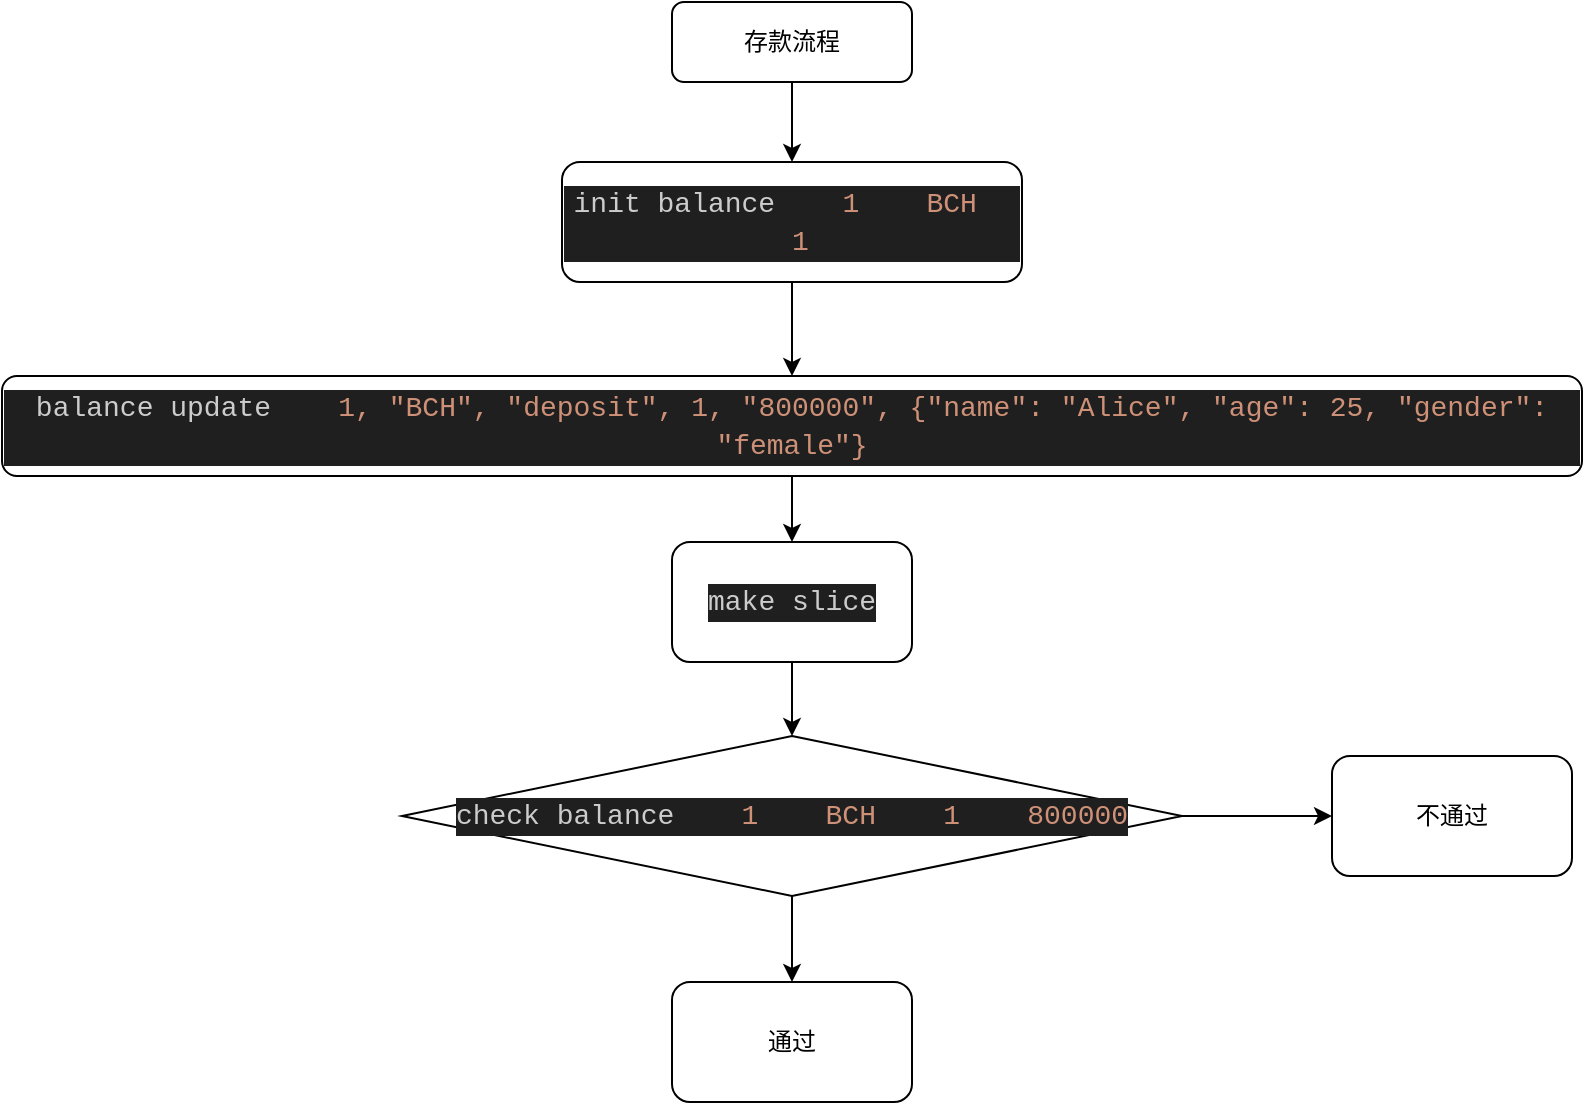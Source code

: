 <mxfile version="22.0.1" type="device" pages="13">
  <diagram id="C5RBs43oDa-KdzZeNtuy" name="存款流程">
    <mxGraphModel dx="1195" dy="697" grid="1" gridSize="10" guides="1" tooltips="1" connect="1" arrows="1" fold="1" page="1" pageScale="1" pageWidth="827" pageHeight="1169" math="0" shadow="0">
      <root>
        <mxCell id="WIyWlLk6GJQsqaUBKTNV-0" />
        <mxCell id="WIyWlLk6GJQsqaUBKTNV-1" parent="WIyWlLk6GJQsqaUBKTNV-0" />
        <mxCell id="Sq97uapRwJ5jGGzzT9ax-7" style="edgeStyle=orthogonalEdgeStyle;rounded=0;orthogonalLoop=1;jettySize=auto;html=1;exitX=0.5;exitY=1;exitDx=0;exitDy=0;entryX=0.5;entryY=0;entryDx=0;entryDy=0;" edge="1" parent="WIyWlLk6GJQsqaUBKTNV-1" source="WIyWlLk6GJQsqaUBKTNV-3" target="Sq97uapRwJ5jGGzzT9ax-3">
          <mxGeometry relative="1" as="geometry" />
        </mxCell>
        <mxCell id="WIyWlLk6GJQsqaUBKTNV-3" value="存款流程" style="rounded=1;whiteSpace=wrap;html=1;fontSize=12;glass=0;strokeWidth=1;shadow=0;" parent="WIyWlLk6GJQsqaUBKTNV-1" vertex="1">
          <mxGeometry x="350" y="50" width="120" height="40" as="geometry" />
        </mxCell>
        <mxCell id="WIyWlLk6GJQsqaUBKTNV-7" value="&lt;div style=&quot;color: rgb(204, 204, 204); background-color: rgb(31, 31, 31); font-family: Consolas, &amp;quot;Courier New&amp;quot;, monospace; font-size: 14px; line-height: 19px;&quot;&gt;balance update &amp;nbsp; &amp;nbsp;&lt;span style=&quot;color: #ce9178;&quot;&gt;1, &quot;BCH&quot;, &quot;deposit&quot;, 1, &quot;800000&quot;, {&quot;name&quot;: &quot;Alice&quot;, &quot;age&quot;: 25, &quot;gender&quot;: &quot;female&quot;}&lt;/span&gt;&lt;/div&gt;" style="rounded=1;whiteSpace=wrap;html=1;fontSize=12;glass=0;strokeWidth=1;shadow=0;" parent="WIyWlLk6GJQsqaUBKTNV-1" vertex="1">
          <mxGeometry x="15" y="237" width="790" height="50" as="geometry" />
        </mxCell>
        <mxCell id="Sq97uapRwJ5jGGzzT9ax-11" style="edgeStyle=orthogonalEdgeStyle;rounded=0;orthogonalLoop=1;jettySize=auto;html=1;exitX=1;exitY=0.5;exitDx=0;exitDy=0;entryX=0;entryY=0.5;entryDx=0;entryDy=0;" edge="1" parent="WIyWlLk6GJQsqaUBKTNV-1" source="Sq97uapRwJ5jGGzzT9ax-0" target="Sq97uapRwJ5jGGzzT9ax-10">
          <mxGeometry relative="1" as="geometry">
            <mxPoint x="670" y="457.167" as="targetPoint" />
          </mxGeometry>
        </mxCell>
        <mxCell id="Sq97uapRwJ5jGGzzT9ax-12" style="edgeStyle=orthogonalEdgeStyle;rounded=0;orthogonalLoop=1;jettySize=auto;html=1;exitX=0.5;exitY=1;exitDx=0;exitDy=0;entryX=0.5;entryY=0;entryDx=0;entryDy=0;" edge="1" parent="WIyWlLk6GJQsqaUBKTNV-1" source="Sq97uapRwJ5jGGzzT9ax-0" target="Sq97uapRwJ5jGGzzT9ax-9">
          <mxGeometry relative="1" as="geometry" />
        </mxCell>
        <mxCell id="Sq97uapRwJ5jGGzzT9ax-0" value="&lt;div style=&quot;color: rgb(204, 204, 204); background-color: rgb(31, 31, 31); font-family: Consolas, &amp;quot;Courier New&amp;quot;, monospace; font-size: 14px; line-height: 19px;&quot;&gt;check balance &amp;nbsp; &amp;nbsp;&lt;span style=&quot;color: #ce9178;&quot;&gt;1&lt;/span&gt; &amp;nbsp; &amp;nbsp;&lt;span style=&quot;color: #ce9178;&quot;&gt;BCH&lt;/span&gt; &amp;nbsp; &amp;nbsp;&lt;span style=&quot;color: #ce9178;&quot;&gt;1&lt;/span&gt; &amp;nbsp; &amp;nbsp;&lt;span style=&quot;color: #ce9178;&quot;&gt;800000&lt;/span&gt;&lt;/div&gt;" style="rhombus;whiteSpace=wrap;html=1;" vertex="1" parent="WIyWlLk6GJQsqaUBKTNV-1">
          <mxGeometry x="215" y="417" width="390" height="80" as="geometry" />
        </mxCell>
        <mxCell id="Sq97uapRwJ5jGGzzT9ax-1" value="" style="endArrow=classic;html=1;rounded=0;exitX=0.5;exitY=1;exitDx=0;exitDy=0;entryX=0.5;entryY=0;entryDx=0;entryDy=0;" edge="1" parent="WIyWlLk6GJQsqaUBKTNV-1" source="WIyWlLk6GJQsqaUBKTNV-7" target="2SrjfweAHcNtA57tX44i-1">
          <mxGeometry width="50" height="50" relative="1" as="geometry">
            <mxPoint x="310" y="467" as="sourcePoint" />
            <mxPoint x="360" y="417" as="targetPoint" />
          </mxGeometry>
        </mxCell>
        <mxCell id="Sq97uapRwJ5jGGzzT9ax-8" style="edgeStyle=orthogonalEdgeStyle;rounded=0;orthogonalLoop=1;jettySize=auto;html=1;exitX=0.5;exitY=1;exitDx=0;exitDy=0;entryX=0.5;entryY=0;entryDx=0;entryDy=0;" edge="1" parent="WIyWlLk6GJQsqaUBKTNV-1" source="Sq97uapRwJ5jGGzzT9ax-3" target="WIyWlLk6GJQsqaUBKTNV-7">
          <mxGeometry relative="1" as="geometry" />
        </mxCell>
        <mxCell id="Sq97uapRwJ5jGGzzT9ax-3" value="&lt;div style=&quot;color: rgb(204, 204, 204); background-color: rgb(31, 31, 31); font-family: Consolas, &amp;quot;Courier New&amp;quot;, monospace; font-size: 14px; line-height: 19px;&quot;&gt;init balance &amp;nbsp; &amp;nbsp;&lt;span style=&quot;color: #ce9178;&quot;&gt;1&lt;/span&gt; &amp;nbsp; &amp;nbsp;&lt;span style=&quot;color: #ce9178;&quot;&gt;BCH&lt;/span&gt; &amp;nbsp; &amp;nbsp;&lt;span style=&quot;color: #ce9178;&quot;&gt;1&lt;/span&gt;&lt;/div&gt;" style="rounded=1;whiteSpace=wrap;html=1;" vertex="1" parent="WIyWlLk6GJQsqaUBKTNV-1">
          <mxGeometry x="295" y="130" width="230" height="60" as="geometry" />
        </mxCell>
        <mxCell id="Sq97uapRwJ5jGGzzT9ax-9" value="通过" style="rounded=1;whiteSpace=wrap;html=1;" vertex="1" parent="WIyWlLk6GJQsqaUBKTNV-1">
          <mxGeometry x="350" y="540" width="120" height="60" as="geometry" />
        </mxCell>
        <mxCell id="Sq97uapRwJ5jGGzzT9ax-10" value="不通过" style="rounded=1;whiteSpace=wrap;html=1;" vertex="1" parent="WIyWlLk6GJQsqaUBKTNV-1">
          <mxGeometry x="680" y="427" width="120" height="60" as="geometry" />
        </mxCell>
        <mxCell id="2SrjfweAHcNtA57tX44i-2" style="edgeStyle=orthogonalEdgeStyle;rounded=0;orthogonalLoop=1;jettySize=auto;html=1;exitX=0.5;exitY=1;exitDx=0;exitDy=0;entryX=0.5;entryY=0;entryDx=0;entryDy=0;" edge="1" parent="WIyWlLk6GJQsqaUBKTNV-1" source="2SrjfweAHcNtA57tX44i-1" target="Sq97uapRwJ5jGGzzT9ax-0">
          <mxGeometry relative="1" as="geometry" />
        </mxCell>
        <mxCell id="2SrjfweAHcNtA57tX44i-1" value="&lt;div style=&quot;color: rgb(204, 204, 204); background-color: rgb(31, 31, 31); font-family: Consolas, &amp;quot;Courier New&amp;quot;, monospace; font-size: 14px; line-height: 19px;&quot;&gt;make slice&lt;/div&gt;" style="rounded=1;whiteSpace=wrap;html=1;" vertex="1" parent="WIyWlLk6GJQsqaUBKTNV-1">
          <mxGeometry x="350" y="320" width="120" height="60" as="geometry" />
        </mxCell>
      </root>
    </mxGraphModel>
  </diagram>
  <diagram id="3MGE1OOMy7jt_cy3Wj9E" name="市价开多(未成交)">
    <mxGraphModel dx="1434" dy="836" grid="1" gridSize="10" guides="1" tooltips="1" connect="1" arrows="1" fold="1" page="1" pageScale="1" pageWidth="827" pageHeight="1169" math="0" shadow="0">
      <root>
        <mxCell id="0" />
        <mxCell id="1" parent="0" />
        <mxCell id="lMI4UvQa6q4Pm5I1Z-Eb-2" style="edgeStyle=orthogonalEdgeStyle;rounded=0;orthogonalLoop=1;jettySize=auto;html=1;exitX=0.5;exitY=1;exitDx=0;exitDy=0;entryX=0.5;entryY=0;entryDx=0;entryDy=0;" edge="1" parent="1" source="rbJ9cEMvZ1Gvb8DK0B3H-1" target="lMI4UvQa6q4Pm5I1Z-Eb-1">
          <mxGeometry relative="1" as="geometry" />
        </mxCell>
        <mxCell id="rbJ9cEMvZ1Gvb8DK0B3H-1" value="市价开多(未成交)" style="rounded=1;whiteSpace=wrap;html=1;" vertex="1" parent="1">
          <mxGeometry x="345" y="80" width="120" height="60" as="geometry" />
        </mxCell>
        <mxCell id="a8j1dCwnZCp-dxz07i_v-2" style="edgeStyle=orthogonalEdgeStyle;rounded=0;orthogonalLoop=1;jettySize=auto;html=1;exitX=0.5;exitY=1;exitDx=0;exitDy=0;entryX=0.5;entryY=0;entryDx=0;entryDy=0;" edge="1" parent="1" source="lMI4UvQa6q4Pm5I1Z-Eb-1" target="a8j1dCwnZCp-dxz07i_v-1">
          <mxGeometry relative="1" as="geometry" />
        </mxCell>
        <mxCell id="lMI4UvQa6q4Pm5I1Z-Eb-1" value="&lt;div style=&quot;color: rgb(204, 204, 204); background-color: rgb(31, 31, 31); font-family: Consolas, &amp;quot;Courier New&amp;quot;, monospace; font-size: 14px; line-height: 19px;&quot;&gt;&lt;div style=&quot;line-height: 19px;&quot;&gt;init balance &amp;nbsp; &amp;nbsp;&lt;span style=&quot;color: #d4d4d4;&quot;&gt;${&lt;/span&gt;&lt;span style=&quot;color: #9cdcfe;&quot;&gt;Alice&lt;/span&gt;&lt;span style=&quot;color: #d4d4d4;&quot;&gt;}&lt;/span&gt; &amp;nbsp; &amp;nbsp;&lt;span style=&quot;color: #ce9178;&quot;&gt;BCH&lt;/span&gt; &amp;nbsp; &amp;nbsp;&lt;span style=&quot;color: #d4d4d4;&quot;&gt;${&lt;/span&gt;&lt;span style=&quot;color: #9cdcfe;&quot;&gt;可用余额&lt;/span&gt;&lt;span style=&quot;color: #d4d4d4;&quot;&gt;}&lt;/span&gt;&lt;/div&gt;&lt;/div&gt;" style="rounded=1;whiteSpace=wrap;html=1;" vertex="1" parent="1">
          <mxGeometry x="220" y="190" width="370" height="60" as="geometry" />
        </mxCell>
        <mxCell id="kd3FOBplPCtbYwyOkJkm-2" style="edgeStyle=orthogonalEdgeStyle;rounded=0;orthogonalLoop=1;jettySize=auto;html=1;exitX=0.5;exitY=1;exitDx=0;exitDy=0;entryX=0.5;entryY=0;entryDx=0;entryDy=0;" edge="1" parent="1" source="a8j1dCwnZCp-dxz07i_v-1" target="kd3FOBplPCtbYwyOkJkm-1">
          <mxGeometry relative="1" as="geometry" />
        </mxCell>
        <mxCell id="a8j1dCwnZCp-dxz07i_v-1" value="&lt;div style=&quot;color: rgb(204, 204, 204); background-color: rgb(31, 31, 31); font-family: Consolas, &amp;quot;Courier New&amp;quot;, monospace; font-size: 14px; line-height: 19px;&quot;&gt;balance update&amp;nbsp; &amp;nbsp;&amp;nbsp;${&lt;span style=&quot;color: rgb(156, 220, 254);&quot;&gt;Alice&lt;/span&gt;&lt;span style=&quot;color: rgb(212, 212, 212);&quot;&gt;}&lt;/span&gt;&lt;span style=&quot;color: #ce9178;&quot;&gt;, &quot;BCH&quot;, &quot;deposit&quot;, 1, &quot;800000&quot;, {&quot;name&quot;: &quot;Alice&quot;}&lt;/span&gt;&lt;/div&gt;" style="rounded=1;whiteSpace=wrap;html=1;fontSize=12;glass=0;strokeWidth=1;shadow=0;" vertex="1" parent="1">
          <mxGeometry x="10" y="300" width="790" height="50" as="geometry" />
        </mxCell>
        <mxCell id="27_pX3K9ktezt6GrJTnq-2" style="edgeStyle=orthogonalEdgeStyle;rounded=0;orthogonalLoop=1;jettySize=auto;html=1;exitX=0.5;exitY=1;exitDx=0;exitDy=0;entryX=0.5;entryY=0;entryDx=0;entryDy=0;" edge="1" parent="1" source="kd3FOBplPCtbYwyOkJkm-1" target="27_pX3K9ktezt6GrJTnq-1">
          <mxGeometry relative="1" as="geometry" />
        </mxCell>
        <mxCell id="kd3FOBplPCtbYwyOkJkm-1" value="&lt;div style=&quot;color: rgb(204, 204, 204); background-color: rgb(31, 31, 31); font-family: Consolas, &amp;quot;Courier New&amp;quot;, monospace; font-size: 14px; line-height: 19px;&quot;&gt;put open &amp;nbsp; &amp;nbsp; &lt;span style=&quot;color: #ce9178;&quot;&gt;1, &quot;BTCBCH&quot;, 2, 1, 1, &quot;8000&quot;, &quot;8000&quot;, &quot;8000&quot;, &quot;100&quot;, &quot;10000&quot;, &quot;0.002&quot;, &quot;0.001&quot;&lt;/span&gt;&lt;/div&gt;" style="rounded=1;whiteSpace=wrap;html=1;" vertex="1" parent="1">
          <mxGeometry x="45" y="400" width="720" height="60" as="geometry" />
        </mxCell>
        <mxCell id="Bm1Q4_9AggAPPPRYUA2q-3" style="edgeStyle=orthogonalEdgeStyle;rounded=0;orthogonalLoop=1;jettySize=auto;html=1;exitX=0.5;exitY=1;exitDx=0;exitDy=0;entryX=0.5;entryY=0;entryDx=0;entryDy=0;" edge="1" parent="1" source="27_pX3K9ktezt6GrJTnq-1" target="Bm1Q4_9AggAPPPRYUA2q-1">
          <mxGeometry relative="1" as="geometry" />
        </mxCell>
        <mxCell id="27_pX3K9ktezt6GrJTnq-1" value="&lt;div style=&quot;color: rgb(204, 204, 204); background-color: rgb(31, 31, 31); font-family: Consolas, &amp;quot;Courier New&amp;quot;, monospace; font-size: 14px; line-height: 19px;&quot;&gt;make slice&lt;/div&gt;" style="rounded=1;whiteSpace=wrap;html=1;" vertex="1" parent="1">
          <mxGeometry x="345" y="490" width="120" height="60" as="geometry" />
        </mxCell>
        <mxCell id="Bm1Q4_9AggAPPPRYUA2q-1" value="&lt;div style=&quot;color: rgb(204, 204, 204); background-color: rgb(31, 31, 31); font-family: Consolas, &amp;quot;Courier New&amp;quot;, monospace; font-size: 14px; line-height: 19px;&quot;&gt;check order &amp;nbsp; &amp;nbsp;&lt;span style=&quot;color: #ce9178;&quot;&gt;1&lt;/span&gt; &amp;nbsp; &amp;nbsp;&lt;span style=&quot;color: #ce9178;&quot;&gt;&quot;BTCBCH&quot;&lt;/span&gt; &amp;nbsp; &amp;nbsp;&lt;span style=&quot;color: #ce9178;&quot;&gt;1&lt;/span&gt; &amp;nbsp; &amp;nbsp;&lt;span style=&quot;color: #ce9178;&quot;&gt;2&lt;/span&gt; &amp;nbsp; &amp;nbsp;&lt;span style=&quot;color: #ce9178;&quot;&gt;10000&lt;/span&gt;&lt;/div&gt;" style="rounded=1;whiteSpace=wrap;html=1;" vertex="1" parent="1">
          <mxGeometry x="212.5" y="590" width="385" height="60" as="geometry" />
        </mxCell>
      </root>
    </mxGraphModel>
  </diagram>
  <diagram name="市价开多(部份成交) " id="kWJWj07GqmS7MaOLpC4v">
    <mxGraphModel dx="1434" dy="836" grid="1" gridSize="10" guides="1" tooltips="1" connect="1" arrows="1" fold="1" page="1" pageScale="1" pageWidth="827" pageHeight="1169" math="0" shadow="0">
      <root>
        <mxCell id="OOIZemQGUUK8yOi1jhIq-0" />
        <mxCell id="OOIZemQGUUK8yOi1jhIq-1" parent="OOIZemQGUUK8yOi1jhIq-0" />
        <mxCell id="OOIZemQGUUK8yOi1jhIq-2" style="edgeStyle=orthogonalEdgeStyle;rounded=0;orthogonalLoop=1;jettySize=auto;html=1;exitX=0.5;exitY=1;exitDx=0;exitDy=0;entryX=0.5;entryY=0;entryDx=0;entryDy=0;" edge="1" parent="OOIZemQGUUK8yOi1jhIq-1" source="OOIZemQGUUK8yOi1jhIq-3" target="OOIZemQGUUK8yOi1jhIq-5">
          <mxGeometry relative="1" as="geometry" />
        </mxCell>
        <mxCell id="OOIZemQGUUK8yOi1jhIq-3" value="市价开多(未成交)" style="rounded=1;whiteSpace=wrap;html=1;" vertex="1" parent="OOIZemQGUUK8yOi1jhIq-1">
          <mxGeometry x="345" y="80" width="120" height="60" as="geometry" />
        </mxCell>
        <mxCell id="OOIZemQGUUK8yOi1jhIq-4" style="edgeStyle=orthogonalEdgeStyle;rounded=0;orthogonalLoop=1;jettySize=auto;html=1;exitX=0.5;exitY=1;exitDx=0;exitDy=0;entryX=0.5;entryY=0;entryDx=0;entryDy=0;" edge="1" parent="OOIZemQGUUK8yOi1jhIq-1" source="OOIZemQGUUK8yOi1jhIq-5" target="OOIZemQGUUK8yOi1jhIq-7">
          <mxGeometry relative="1" as="geometry" />
        </mxCell>
        <mxCell id="OOIZemQGUUK8yOi1jhIq-5" value="&lt;div style=&quot;color: rgb(204, 204, 204); background-color: rgb(31, 31, 31); font-family: Consolas, &amp;quot;Courier New&amp;quot;, monospace; font-size: 14px; line-height: 19px;&quot;&gt;init balance &amp;nbsp; &amp;nbsp;&lt;span style=&quot;color: #ce9178;&quot;&gt;1&lt;/span&gt; &amp;nbsp; &amp;nbsp;&lt;span style=&quot;color: #ce9178;&quot;&gt;BCH&lt;/span&gt; &amp;nbsp; &amp;nbsp;&lt;span style=&quot;color: #ce9178;&quot;&gt;1&lt;/span&gt;&lt;/div&gt;" style="rounded=1;whiteSpace=wrap;html=1;" vertex="1" parent="OOIZemQGUUK8yOi1jhIq-1">
          <mxGeometry x="290" y="190" width="230" height="60" as="geometry" />
        </mxCell>
        <mxCell id="OOIZemQGUUK8yOi1jhIq-6" style="edgeStyle=orthogonalEdgeStyle;rounded=0;orthogonalLoop=1;jettySize=auto;html=1;exitX=0.5;exitY=1;exitDx=0;exitDy=0;entryX=0.5;entryY=0;entryDx=0;entryDy=0;" edge="1" parent="OOIZemQGUUK8yOi1jhIq-1" source="OOIZemQGUUK8yOi1jhIq-7" target="OOIZemQGUUK8yOi1jhIq-9">
          <mxGeometry relative="1" as="geometry" />
        </mxCell>
        <mxCell id="OOIZemQGUUK8yOi1jhIq-7" value="&lt;div style=&quot;color: rgb(204, 204, 204); background-color: rgb(31, 31, 31); font-family: Consolas, &amp;quot;Courier New&amp;quot;, monospace; font-size: 14px; line-height: 19px;&quot;&gt;balance update &amp;nbsp; &amp;nbsp;&lt;span style=&quot;color: #ce9178;&quot;&gt;1, &quot;BCH&quot;, &quot;deposit&quot;, 1, &quot;800000&quot;, {&quot;name&quot;: &quot;Alice&quot;, &quot;age&quot;: 25, &quot;gender&quot;: &quot;female&quot;}&lt;/span&gt;&lt;/div&gt;" style="rounded=1;whiteSpace=wrap;html=1;fontSize=12;glass=0;strokeWidth=1;shadow=0;" vertex="1" parent="OOIZemQGUUK8yOi1jhIq-1">
          <mxGeometry x="10" y="300" width="790" height="50" as="geometry" />
        </mxCell>
        <mxCell id="OOIZemQGUUK8yOi1jhIq-8" style="edgeStyle=orthogonalEdgeStyle;rounded=0;orthogonalLoop=1;jettySize=auto;html=1;exitX=0.5;exitY=1;exitDx=0;exitDy=0;entryX=0.5;entryY=0;entryDx=0;entryDy=0;" edge="1" parent="OOIZemQGUUK8yOi1jhIq-1" source="OOIZemQGUUK8yOi1jhIq-9" target="OOIZemQGUUK8yOi1jhIq-11">
          <mxGeometry relative="1" as="geometry" />
        </mxCell>
        <mxCell id="OOIZemQGUUK8yOi1jhIq-9" value="&lt;div style=&quot;color: rgb(204, 204, 204); background-color: rgb(31, 31, 31); font-family: Consolas, &amp;quot;Courier New&amp;quot;, monospace; font-size: 14px; line-height: 19px;&quot;&gt;put open &amp;nbsp; &amp;nbsp; &lt;span style=&quot;color: #ce9178;&quot;&gt;1, &quot;BTCBCH&quot;, 2, 1, 1, &quot;8000&quot;, &quot;8000&quot;, &quot;8000&quot;, &quot;100&quot;, &quot;10000&quot;, &quot;0.002&quot;, &quot;0.001&quot;&lt;/span&gt;&lt;/div&gt;" style="rounded=1;whiteSpace=wrap;html=1;" vertex="1" parent="OOIZemQGUUK8yOi1jhIq-1">
          <mxGeometry x="45" y="400" width="720" height="60" as="geometry" />
        </mxCell>
        <mxCell id="OOIZemQGUUK8yOi1jhIq-10" style="edgeStyle=orthogonalEdgeStyle;rounded=0;orthogonalLoop=1;jettySize=auto;html=1;exitX=0.5;exitY=1;exitDx=0;exitDy=0;entryX=0.5;entryY=0;entryDx=0;entryDy=0;" edge="1" parent="OOIZemQGUUK8yOi1jhIq-1" source="OOIZemQGUUK8yOi1jhIq-11" target="OOIZemQGUUK8yOi1jhIq-12">
          <mxGeometry relative="1" as="geometry" />
        </mxCell>
        <mxCell id="OOIZemQGUUK8yOi1jhIq-11" value="&lt;div style=&quot;color: rgb(204, 204, 204); background-color: rgb(31, 31, 31); font-family: Consolas, &amp;quot;Courier New&amp;quot;, monospace; font-size: 14px; line-height: 19px;&quot;&gt;make slice&lt;/div&gt;" style="rounded=1;whiteSpace=wrap;html=1;" vertex="1" parent="OOIZemQGUUK8yOi1jhIq-1">
          <mxGeometry x="345" y="490" width="120" height="60" as="geometry" />
        </mxCell>
        <mxCell id="OOIZemQGUUK8yOi1jhIq-12" value="&lt;div style=&quot;color: rgb(204, 204, 204); background-color: rgb(31, 31, 31); font-family: Consolas, &amp;quot;Courier New&amp;quot;, monospace; font-size: 14px; line-height: 19px;&quot;&gt;check order &amp;nbsp; &amp;nbsp;&lt;span style=&quot;color: #ce9178;&quot;&gt;1&lt;/span&gt; &amp;nbsp; &amp;nbsp;&lt;span style=&quot;color: #ce9178;&quot;&gt;&quot;BTCBCH&quot;&lt;/span&gt; &amp;nbsp; &amp;nbsp;&lt;span style=&quot;color: #ce9178;&quot;&gt;1&lt;/span&gt; &amp;nbsp; &amp;nbsp;&lt;span style=&quot;color: #ce9178;&quot;&gt;2&lt;/span&gt; &amp;nbsp; &amp;nbsp;&lt;span style=&quot;color: #ce9178;&quot;&gt;10000&lt;/span&gt;&lt;/div&gt;" style="rounded=1;whiteSpace=wrap;html=1;" vertex="1" parent="OOIZemQGUUK8yOi1jhIq-1">
          <mxGeometry x="212.5" y="590" width="385" height="60" as="geometry" />
        </mxCell>
      </root>
    </mxGraphModel>
  </diagram>
  <diagram name="市价开多(成交)" id="51uR79YdODfLBCOlkCrs">
    <mxGraphModel dx="1434" dy="836" grid="1" gridSize="10" guides="1" tooltips="1" connect="1" arrows="1" fold="1" page="1" pageScale="1" pageWidth="827" pageHeight="1169" math="0" shadow="0">
      <root>
        <mxCell id="px77xecM5OwUzepxtMWb-0" />
        <mxCell id="px77xecM5OwUzepxtMWb-1" parent="px77xecM5OwUzepxtMWb-0" />
        <mxCell id="px77xecM5OwUzepxtMWb-2" style="edgeStyle=orthogonalEdgeStyle;rounded=0;orthogonalLoop=1;jettySize=auto;html=1;exitX=0.5;exitY=1;exitDx=0;exitDy=0;entryX=0.5;entryY=0;entryDx=0;entryDy=0;" edge="1" parent="px77xecM5OwUzepxtMWb-1" source="px77xecM5OwUzepxtMWb-3" target="px77xecM5OwUzepxtMWb-5">
          <mxGeometry relative="1" as="geometry" />
        </mxCell>
        <mxCell id="px77xecM5OwUzepxtMWb-3" value="市价开多(未成交)" style="rounded=1;whiteSpace=wrap;html=1;" vertex="1" parent="px77xecM5OwUzepxtMWb-1">
          <mxGeometry x="345" y="80" width="120" height="60" as="geometry" />
        </mxCell>
        <mxCell id="px77xecM5OwUzepxtMWb-4" style="edgeStyle=orthogonalEdgeStyle;rounded=0;orthogonalLoop=1;jettySize=auto;html=1;exitX=0.5;exitY=1;exitDx=0;exitDy=0;entryX=0.5;entryY=0;entryDx=0;entryDy=0;" edge="1" parent="px77xecM5OwUzepxtMWb-1" source="px77xecM5OwUzepxtMWb-5" target="px77xecM5OwUzepxtMWb-7">
          <mxGeometry relative="1" as="geometry" />
        </mxCell>
        <mxCell id="px77xecM5OwUzepxtMWb-5" value="&lt;div style=&quot;color: rgb(204, 204, 204); background-color: rgb(31, 31, 31); font-family: Consolas, &amp;quot;Courier New&amp;quot;, monospace; font-size: 14px; line-height: 19px;&quot;&gt;init balance &amp;nbsp; &amp;nbsp;&lt;span style=&quot;color: #ce9178;&quot;&gt;1&lt;/span&gt; &amp;nbsp; &amp;nbsp;&lt;span style=&quot;color: #ce9178;&quot;&gt;BCH&lt;/span&gt; &amp;nbsp; &amp;nbsp;&lt;span style=&quot;color: #ce9178;&quot;&gt;1&lt;/span&gt;&lt;/div&gt;" style="rounded=1;whiteSpace=wrap;html=1;" vertex="1" parent="px77xecM5OwUzepxtMWb-1">
          <mxGeometry x="290" y="190" width="230" height="60" as="geometry" />
        </mxCell>
        <mxCell id="px77xecM5OwUzepxtMWb-6" style="edgeStyle=orthogonalEdgeStyle;rounded=0;orthogonalLoop=1;jettySize=auto;html=1;exitX=0.5;exitY=1;exitDx=0;exitDy=0;entryX=0.5;entryY=0;entryDx=0;entryDy=0;" edge="1" parent="px77xecM5OwUzepxtMWb-1" source="px77xecM5OwUzepxtMWb-7" target="px77xecM5OwUzepxtMWb-9">
          <mxGeometry relative="1" as="geometry" />
        </mxCell>
        <mxCell id="px77xecM5OwUzepxtMWb-7" value="&lt;div style=&quot;color: rgb(204, 204, 204); background-color: rgb(31, 31, 31); font-family: Consolas, &amp;quot;Courier New&amp;quot;, monospace; font-size: 14px; line-height: 19px;&quot;&gt;balance update &amp;nbsp; &amp;nbsp;&lt;span style=&quot;color: #ce9178;&quot;&gt;1, &quot;BCH&quot;, &quot;deposit&quot;, 1, &quot;800000&quot;, {&quot;name&quot;: &quot;Alice&quot;, &quot;age&quot;: 25, &quot;gender&quot;: &quot;female&quot;}&lt;/span&gt;&lt;/div&gt;" style="rounded=1;whiteSpace=wrap;html=1;fontSize=12;glass=0;strokeWidth=1;shadow=0;" vertex="1" parent="px77xecM5OwUzepxtMWb-1">
          <mxGeometry x="10" y="300" width="790" height="50" as="geometry" />
        </mxCell>
        <mxCell id="px77xecM5OwUzepxtMWb-8" style="edgeStyle=orthogonalEdgeStyle;rounded=0;orthogonalLoop=1;jettySize=auto;html=1;exitX=0.5;exitY=1;exitDx=0;exitDy=0;entryX=0.5;entryY=0;entryDx=0;entryDy=0;" edge="1" parent="px77xecM5OwUzepxtMWb-1" source="px77xecM5OwUzepxtMWb-9" target="px77xecM5OwUzepxtMWb-11">
          <mxGeometry relative="1" as="geometry" />
        </mxCell>
        <mxCell id="px77xecM5OwUzepxtMWb-9" value="&lt;div style=&quot;color: rgb(204, 204, 204); background-color: rgb(31, 31, 31); font-family: Consolas, &amp;quot;Courier New&amp;quot;, monospace; font-size: 14px; line-height: 19px;&quot;&gt;put open &amp;nbsp; &amp;nbsp; &lt;span style=&quot;color: #ce9178;&quot;&gt;1, &quot;BTCBCH&quot;, 2, 1, 1, &quot;8000&quot;, &quot;8000&quot;, &quot;8000&quot;, &quot;100&quot;, &quot;10000&quot;, &quot;0.002&quot;, &quot;0.001&quot;&lt;/span&gt;&lt;/div&gt;" style="rounded=1;whiteSpace=wrap;html=1;" vertex="1" parent="px77xecM5OwUzepxtMWb-1">
          <mxGeometry x="45" y="400" width="720" height="60" as="geometry" />
        </mxCell>
        <mxCell id="px77xecM5OwUzepxtMWb-10" style="edgeStyle=orthogonalEdgeStyle;rounded=0;orthogonalLoop=1;jettySize=auto;html=1;exitX=0.5;exitY=1;exitDx=0;exitDy=0;entryX=0.5;entryY=0;entryDx=0;entryDy=0;" edge="1" parent="px77xecM5OwUzepxtMWb-1" source="px77xecM5OwUzepxtMWb-11" target="px77xecM5OwUzepxtMWb-12">
          <mxGeometry relative="1" as="geometry" />
        </mxCell>
        <mxCell id="px77xecM5OwUzepxtMWb-11" value="&lt;div style=&quot;color: rgb(204, 204, 204); background-color: rgb(31, 31, 31); font-family: Consolas, &amp;quot;Courier New&amp;quot;, monospace; font-size: 14px; line-height: 19px;&quot;&gt;make slice&lt;/div&gt;" style="rounded=1;whiteSpace=wrap;html=1;" vertex="1" parent="px77xecM5OwUzepxtMWb-1">
          <mxGeometry x="345" y="490" width="120" height="60" as="geometry" />
        </mxCell>
        <mxCell id="px77xecM5OwUzepxtMWb-12" value="&lt;div style=&quot;color: rgb(204, 204, 204); background-color: rgb(31, 31, 31); font-family: Consolas, &amp;quot;Courier New&amp;quot;, monospace; font-size: 14px; line-height: 19px;&quot;&gt;check order &amp;nbsp; &amp;nbsp;&lt;span style=&quot;color: #ce9178;&quot;&gt;1&lt;/span&gt; &amp;nbsp; &amp;nbsp;&lt;span style=&quot;color: #ce9178;&quot;&gt;&quot;BTCBCH&quot;&lt;/span&gt; &amp;nbsp; &amp;nbsp;&lt;span style=&quot;color: #ce9178;&quot;&gt;1&lt;/span&gt; &amp;nbsp; &amp;nbsp;&lt;span style=&quot;color: #ce9178;&quot;&gt;2&lt;/span&gt; &amp;nbsp; &amp;nbsp;&lt;span style=&quot;color: #ce9178;&quot;&gt;10000&lt;/span&gt;&lt;/div&gt;" style="rounded=1;whiteSpace=wrap;html=1;" vertex="1" parent="px77xecM5OwUzepxtMWb-1">
          <mxGeometry x="212.5" y="590" width="385" height="60" as="geometry" />
        </mxCell>
      </root>
    </mxGraphModel>
  </diagram>
  <diagram id="4s0YwI_F1REToEyDLn1Q" name="市价开空(未成交)">
    <mxGraphModel dx="1434" dy="836" grid="1" gridSize="10" guides="1" tooltips="1" connect="1" arrows="1" fold="1" page="1" pageScale="1" pageWidth="827" pageHeight="1169" math="0" shadow="0">
      <root>
        <mxCell id="0" />
        <mxCell id="1" parent="0" />
        <mxCell id="Qagbi1XAwrGn2MHAE4GD-1" style="edgeStyle=orthogonalEdgeStyle;rounded=0;orthogonalLoop=1;jettySize=auto;html=1;exitX=0.5;exitY=1;exitDx=0;exitDy=0;entryX=0.5;entryY=0;entryDx=0;entryDy=0;" edge="1" parent="1" source="Qagbi1XAwrGn2MHAE4GD-2" target="Qagbi1XAwrGn2MHAE4GD-4">
          <mxGeometry relative="1" as="geometry" />
        </mxCell>
        <mxCell id="Qagbi1XAwrGn2MHAE4GD-2" value="市价开空流程(未成交)" style="rounded=1;whiteSpace=wrap;html=1;" vertex="1" parent="1">
          <mxGeometry x="355" y="30" width="120" height="60" as="geometry" />
        </mxCell>
        <mxCell id="Qagbi1XAwrGn2MHAE4GD-3" style="edgeStyle=orthogonalEdgeStyle;rounded=0;orthogonalLoop=1;jettySize=auto;html=1;exitX=0.5;exitY=1;exitDx=0;exitDy=0;entryX=0.5;entryY=0;entryDx=0;entryDy=0;" edge="1" parent="1" source="Qagbi1XAwrGn2MHAE4GD-4" target="Qagbi1XAwrGn2MHAE4GD-6">
          <mxGeometry relative="1" as="geometry" />
        </mxCell>
        <mxCell id="Qagbi1XAwrGn2MHAE4GD-4" value="&lt;div style=&quot;background-color: rgb(31, 31, 31); font-family: Consolas, &amp;quot;Courier New&amp;quot;, monospace; font-size: 14px; line-height: 19px;&quot;&gt;&lt;span style=&quot;color: rgb(204, 204, 204);&quot;&gt;init balance&amp;nbsp; &amp;nbsp; &lt;/span&gt;&lt;font color=&quot;#ce9178&quot;&gt;2&lt;/font&gt;&lt;font color=&quot;#cccccc&quot;&gt;&amp;nbsp; &amp;nbsp;&amp;nbsp;&lt;/font&gt;&lt;span style=&quot;color: rgb(206, 145, 120);&quot;&gt;BCH&lt;/span&gt;&lt;font color=&quot;#cccccc&quot;&gt; &amp;nbsp; &amp;nbsp;&lt;/font&gt;&lt;span style=&quot;color: rgb(206, 145, 120);&quot;&gt;1&lt;/span&gt;&lt;/div&gt;" style="rounded=1;whiteSpace=wrap;html=1;" vertex="1" parent="1">
          <mxGeometry x="300" y="140" width="230" height="60" as="geometry" />
        </mxCell>
        <mxCell id="Qagbi1XAwrGn2MHAE4GD-5" style="edgeStyle=orthogonalEdgeStyle;rounded=0;orthogonalLoop=1;jettySize=auto;html=1;exitX=0.5;exitY=1;exitDx=0;exitDy=0;entryX=0.5;entryY=0;entryDx=0;entryDy=0;" edge="1" parent="1" source="Qagbi1XAwrGn2MHAE4GD-6" target="Qagbi1XAwrGn2MHAE4GD-8">
          <mxGeometry relative="1" as="geometry" />
        </mxCell>
        <mxCell id="Qagbi1XAwrGn2MHAE4GD-6" value="&lt;div style=&quot;color: rgb(204, 204, 204); background-color: rgb(31, 31, 31); font-family: Consolas, &amp;quot;Courier New&amp;quot;, monospace; font-size: 14px; line-height: 19px;&quot;&gt;balance update&amp;nbsp; &amp;nbsp; 2&lt;span style=&quot;color: #ce9178;&quot;&gt;, &quot;BCH&quot;, &quot;deposit&quot;, 1, &quot;800000&quot;, {&quot;name&quot;: &quot;Bob&quot;, &quot;age&quot;: 25, &quot;gender&quot;: &quot;male&quot;}&lt;/span&gt;&lt;/div&gt;" style="rounded=1;whiteSpace=wrap;html=1;fontSize=12;glass=0;strokeWidth=1;shadow=0;" vertex="1" parent="1">
          <mxGeometry x="20" y="250" width="790" height="50" as="geometry" />
        </mxCell>
        <mxCell id="Qagbi1XAwrGn2MHAE4GD-7" style="edgeStyle=orthogonalEdgeStyle;rounded=0;orthogonalLoop=1;jettySize=auto;html=1;exitX=0.5;exitY=1;exitDx=0;exitDy=0;entryX=0.5;entryY=0;entryDx=0;entryDy=0;" edge="1" parent="1" source="Qagbi1XAwrGn2MHAE4GD-8" target="Qagbi1XAwrGn2MHAE4GD-10">
          <mxGeometry relative="1" as="geometry" />
        </mxCell>
        <mxCell id="Qagbi1XAwrGn2MHAE4GD-8" value="&lt;div style=&quot;color: rgb(204, 204, 204); background-color: rgb(31, 31, 31); font-family: Consolas, &amp;quot;Courier New&amp;quot;, monospace; font-size: 14px; line-height: 19px;&quot;&gt;put open&amp;nbsp; &amp;nbsp; &amp;nbsp;2, &quot;BTCBCH&quot;, 1, 1, 1, &quot;8000&quot;, &quot;8000&quot;, &quot;8000&quot;, &quot;100&quot;, &quot;10000&quot;, &quot;0.002&quot;, &quot;0.001&quot;&lt;/div&gt;" style="rounded=1;whiteSpace=wrap;html=1;" vertex="1" parent="1">
          <mxGeometry x="55" y="350" width="720" height="60" as="geometry" />
        </mxCell>
        <mxCell id="Qagbi1XAwrGn2MHAE4GD-9" style="edgeStyle=orthogonalEdgeStyle;rounded=0;orthogonalLoop=1;jettySize=auto;html=1;exitX=0.5;exitY=1;exitDx=0;exitDy=0;entryX=0.5;entryY=0;entryDx=0;entryDy=0;" edge="1" parent="1" source="Qagbi1XAwrGn2MHAE4GD-10" target="Qagbi1XAwrGn2MHAE4GD-11">
          <mxGeometry relative="1" as="geometry" />
        </mxCell>
        <mxCell id="Qagbi1XAwrGn2MHAE4GD-10" value="&lt;div style=&quot;color: rgb(204, 204, 204); background-color: rgb(31, 31, 31); font-family: Consolas, &amp;quot;Courier New&amp;quot;, monospace; font-size: 14px; line-height: 19px;&quot;&gt;make slice&lt;/div&gt;" style="rounded=1;whiteSpace=wrap;html=1;" vertex="1" parent="1">
          <mxGeometry x="355" y="440" width="120" height="60" as="geometry" />
        </mxCell>
        <mxCell id="Qagbi1XAwrGn2MHAE4GD-11" value="&lt;div style=&quot;background-color: rgb(31, 31, 31); font-family: Consolas, &amp;quot;Courier New&amp;quot;, monospace; font-size: 14px; line-height: 19px;&quot;&gt;&lt;span style=&quot;color: rgb(204, 204, 204);&quot;&gt;check order&amp;nbsp; &amp;nbsp; &lt;/span&gt;&lt;font color=&quot;#ce9178&quot;&gt;2&lt;/font&gt;&lt;font color=&quot;#cccccc&quot;&gt;&amp;nbsp; &amp;nbsp;&amp;nbsp;&lt;/font&gt;&lt;span style=&quot;color: rgb(206, 145, 120);&quot;&gt;&quot;BTCBCH&quot;&lt;/span&gt;&lt;font color=&quot;#cccccc&quot;&gt; &amp;nbsp; &amp;nbsp;&lt;/font&gt;&lt;span style=&quot;color: rgb(206, 145, 120);&quot;&gt;1&lt;/span&gt;&lt;font color=&quot;#cccccc&quot;&gt;&amp;nbsp; &amp;nbsp; &lt;/font&gt;&lt;font color=&quot;#ce9178&quot;&gt;1&lt;/font&gt;&lt;font color=&quot;#cccccc&quot;&gt;&amp;nbsp; &amp;nbsp;&amp;nbsp;&lt;/font&gt;&lt;span style=&quot;color: rgb(206, 145, 120);&quot;&gt;10000&lt;/span&gt;&lt;/div&gt;" style="rounded=1;whiteSpace=wrap;html=1;" vertex="1" parent="1">
          <mxGeometry x="222.5" y="540" width="385" height="60" as="geometry" />
        </mxCell>
      </root>
    </mxGraphModel>
  </diagram>
  <diagram name="市价开空(部份成交) " id="WnVocVl_dr1kpBG0uesx">
    <mxGraphModel dx="1434" dy="836" grid="1" gridSize="10" guides="1" tooltips="1" connect="1" arrows="1" fold="1" page="1" pageScale="1" pageWidth="827" pageHeight="1169" math="0" shadow="0">
      <root>
        <mxCell id="YoaaRP2wqOH0zhxNuvKi-0" />
        <mxCell id="YoaaRP2wqOH0zhxNuvKi-1" parent="YoaaRP2wqOH0zhxNuvKi-0" />
        <mxCell id="YoaaRP2wqOH0zhxNuvKi-2" style="edgeStyle=orthogonalEdgeStyle;rounded=0;orthogonalLoop=1;jettySize=auto;html=1;exitX=0.5;exitY=1;exitDx=0;exitDy=0;entryX=0.5;entryY=0;entryDx=0;entryDy=0;" edge="1" parent="YoaaRP2wqOH0zhxNuvKi-1" source="YoaaRP2wqOH0zhxNuvKi-3" target="YoaaRP2wqOH0zhxNuvKi-5">
          <mxGeometry relative="1" as="geometry" />
        </mxCell>
        <mxCell id="YoaaRP2wqOH0zhxNuvKi-3" value="市价开空流程(未成交)" style="rounded=1;whiteSpace=wrap;html=1;" vertex="1" parent="YoaaRP2wqOH0zhxNuvKi-1">
          <mxGeometry x="355" y="30" width="120" height="60" as="geometry" />
        </mxCell>
        <mxCell id="YoaaRP2wqOH0zhxNuvKi-4" style="edgeStyle=orthogonalEdgeStyle;rounded=0;orthogonalLoop=1;jettySize=auto;html=1;exitX=0.5;exitY=1;exitDx=0;exitDy=0;entryX=0.5;entryY=0;entryDx=0;entryDy=0;" edge="1" parent="YoaaRP2wqOH0zhxNuvKi-1" source="YoaaRP2wqOH0zhxNuvKi-5" target="YoaaRP2wqOH0zhxNuvKi-7">
          <mxGeometry relative="1" as="geometry" />
        </mxCell>
        <mxCell id="YoaaRP2wqOH0zhxNuvKi-5" value="&lt;div style=&quot;background-color: rgb(31, 31, 31); font-family: Consolas, &amp;quot;Courier New&amp;quot;, monospace; font-size: 14px; line-height: 19px;&quot;&gt;&lt;span style=&quot;color: rgb(204, 204, 204);&quot;&gt;init balance&amp;nbsp; &amp;nbsp; &lt;/span&gt;&lt;font color=&quot;#ce9178&quot;&gt;2&lt;/font&gt;&lt;font color=&quot;#cccccc&quot;&gt;&amp;nbsp; &amp;nbsp;&amp;nbsp;&lt;/font&gt;&lt;span style=&quot;color: rgb(206, 145, 120);&quot;&gt;BCH&lt;/span&gt;&lt;font color=&quot;#cccccc&quot;&gt; &amp;nbsp; &amp;nbsp;&lt;/font&gt;&lt;span style=&quot;color: rgb(206, 145, 120);&quot;&gt;1&lt;/span&gt;&lt;/div&gt;" style="rounded=1;whiteSpace=wrap;html=1;" vertex="1" parent="YoaaRP2wqOH0zhxNuvKi-1">
          <mxGeometry x="300" y="140" width="230" height="60" as="geometry" />
        </mxCell>
        <mxCell id="YoaaRP2wqOH0zhxNuvKi-6" style="edgeStyle=orthogonalEdgeStyle;rounded=0;orthogonalLoop=1;jettySize=auto;html=1;exitX=0.5;exitY=1;exitDx=0;exitDy=0;entryX=0.5;entryY=0;entryDx=0;entryDy=0;" edge="1" parent="YoaaRP2wqOH0zhxNuvKi-1" source="YoaaRP2wqOH0zhxNuvKi-7" target="YoaaRP2wqOH0zhxNuvKi-9">
          <mxGeometry relative="1" as="geometry" />
        </mxCell>
        <mxCell id="YoaaRP2wqOH0zhxNuvKi-7" value="&lt;div style=&quot;color: rgb(204, 204, 204); background-color: rgb(31, 31, 31); font-family: Consolas, &amp;quot;Courier New&amp;quot;, monospace; font-size: 14px; line-height: 19px;&quot;&gt;balance update&amp;nbsp; &amp;nbsp; 2&lt;span style=&quot;color: #ce9178;&quot;&gt;, &quot;BCH&quot;, &quot;deposit&quot;, 1, &quot;800000&quot;, {&quot;name&quot;: &quot;Bob&quot;, &quot;age&quot;: 25, &quot;gender&quot;: &quot;male&quot;}&lt;/span&gt;&lt;/div&gt;" style="rounded=1;whiteSpace=wrap;html=1;fontSize=12;glass=0;strokeWidth=1;shadow=0;" vertex="1" parent="YoaaRP2wqOH0zhxNuvKi-1">
          <mxGeometry x="20" y="250" width="790" height="50" as="geometry" />
        </mxCell>
        <mxCell id="YoaaRP2wqOH0zhxNuvKi-8" style="edgeStyle=orthogonalEdgeStyle;rounded=0;orthogonalLoop=1;jettySize=auto;html=1;exitX=0.5;exitY=1;exitDx=0;exitDy=0;entryX=0.5;entryY=0;entryDx=0;entryDy=0;" edge="1" parent="YoaaRP2wqOH0zhxNuvKi-1" source="YoaaRP2wqOH0zhxNuvKi-9" target="YoaaRP2wqOH0zhxNuvKi-11">
          <mxGeometry relative="1" as="geometry" />
        </mxCell>
        <mxCell id="YoaaRP2wqOH0zhxNuvKi-9" value="&lt;div style=&quot;color: rgb(204, 204, 204); background-color: rgb(31, 31, 31); font-family: Consolas, &amp;quot;Courier New&amp;quot;, monospace; font-size: 14px; line-height: 19px;&quot;&gt;put open&amp;nbsp; &amp;nbsp; &amp;nbsp;2, &quot;BTCBCH&quot;, 1, 1, 1, &quot;8000&quot;, &quot;8000&quot;, &quot;8000&quot;, &quot;100&quot;, &quot;10000&quot;, &quot;0.002&quot;, &quot;0.001&quot;&lt;/div&gt;" style="rounded=1;whiteSpace=wrap;html=1;" vertex="1" parent="YoaaRP2wqOH0zhxNuvKi-1">
          <mxGeometry x="55" y="350" width="720" height="60" as="geometry" />
        </mxCell>
        <mxCell id="YoaaRP2wqOH0zhxNuvKi-10" style="edgeStyle=orthogonalEdgeStyle;rounded=0;orthogonalLoop=1;jettySize=auto;html=1;exitX=0.5;exitY=1;exitDx=0;exitDy=0;entryX=0.5;entryY=0;entryDx=0;entryDy=0;" edge="1" parent="YoaaRP2wqOH0zhxNuvKi-1" source="YoaaRP2wqOH0zhxNuvKi-11" target="YoaaRP2wqOH0zhxNuvKi-12">
          <mxGeometry relative="1" as="geometry" />
        </mxCell>
        <mxCell id="YoaaRP2wqOH0zhxNuvKi-11" value="&lt;div style=&quot;color: rgb(204, 204, 204); background-color: rgb(31, 31, 31); font-family: Consolas, &amp;quot;Courier New&amp;quot;, monospace; font-size: 14px; line-height: 19px;&quot;&gt;make slice&lt;/div&gt;" style="rounded=1;whiteSpace=wrap;html=1;" vertex="1" parent="YoaaRP2wqOH0zhxNuvKi-1">
          <mxGeometry x="355" y="440" width="120" height="60" as="geometry" />
        </mxCell>
        <mxCell id="YoaaRP2wqOH0zhxNuvKi-12" value="&lt;div style=&quot;background-color: rgb(31, 31, 31); font-family: Consolas, &amp;quot;Courier New&amp;quot;, monospace; font-size: 14px; line-height: 19px;&quot;&gt;&lt;span style=&quot;color: rgb(204, 204, 204);&quot;&gt;check order&amp;nbsp; &amp;nbsp; &lt;/span&gt;&lt;font color=&quot;#ce9178&quot;&gt;2&lt;/font&gt;&lt;font color=&quot;#cccccc&quot;&gt;&amp;nbsp; &amp;nbsp;&amp;nbsp;&lt;/font&gt;&lt;span style=&quot;color: rgb(206, 145, 120);&quot;&gt;&quot;BTCBCH&quot;&lt;/span&gt;&lt;font color=&quot;#cccccc&quot;&gt; &amp;nbsp; &amp;nbsp;&lt;/font&gt;&lt;span style=&quot;color: rgb(206, 145, 120);&quot;&gt;1&lt;/span&gt;&lt;font color=&quot;#cccccc&quot;&gt;&amp;nbsp; &amp;nbsp; &lt;/font&gt;&lt;font color=&quot;#ce9178&quot;&gt;1&lt;/font&gt;&lt;font color=&quot;#cccccc&quot;&gt;&amp;nbsp; &amp;nbsp;&amp;nbsp;&lt;/font&gt;&lt;span style=&quot;color: rgb(206, 145, 120);&quot;&gt;10000&lt;/span&gt;&lt;/div&gt;" style="rounded=1;whiteSpace=wrap;html=1;" vertex="1" parent="YoaaRP2wqOH0zhxNuvKi-1">
          <mxGeometry x="222.5" y="540" width="385" height="60" as="geometry" />
        </mxCell>
      </root>
    </mxGraphModel>
  </diagram>
  <diagram name="市价开空(成交)" id="rMusjKL9SZQc1gbE5ybj">
    <mxGraphModel dx="1434" dy="836" grid="1" gridSize="10" guides="1" tooltips="1" connect="1" arrows="1" fold="1" page="1" pageScale="1" pageWidth="827" pageHeight="1169" math="0" shadow="0">
      <root>
        <mxCell id="lqKTXRWTn3rcy9RcBd8J-0" />
        <mxCell id="lqKTXRWTn3rcy9RcBd8J-1" parent="lqKTXRWTn3rcy9RcBd8J-0" />
        <mxCell id="lqKTXRWTn3rcy9RcBd8J-2" style="edgeStyle=orthogonalEdgeStyle;rounded=0;orthogonalLoop=1;jettySize=auto;html=1;exitX=0.5;exitY=1;exitDx=0;exitDy=0;entryX=0.5;entryY=0;entryDx=0;entryDy=0;" edge="1" parent="lqKTXRWTn3rcy9RcBd8J-1" source="lqKTXRWTn3rcy9RcBd8J-3" target="lqKTXRWTn3rcy9RcBd8J-5">
          <mxGeometry relative="1" as="geometry" />
        </mxCell>
        <mxCell id="lqKTXRWTn3rcy9RcBd8J-3" value="市价开空流程(未成交)" style="rounded=1;whiteSpace=wrap;html=1;" vertex="1" parent="lqKTXRWTn3rcy9RcBd8J-1">
          <mxGeometry x="355" y="30" width="120" height="60" as="geometry" />
        </mxCell>
        <mxCell id="lqKTXRWTn3rcy9RcBd8J-4" style="edgeStyle=orthogonalEdgeStyle;rounded=0;orthogonalLoop=1;jettySize=auto;html=1;exitX=0.5;exitY=1;exitDx=0;exitDy=0;entryX=0.5;entryY=0;entryDx=0;entryDy=0;" edge="1" parent="lqKTXRWTn3rcy9RcBd8J-1" source="lqKTXRWTn3rcy9RcBd8J-5" target="lqKTXRWTn3rcy9RcBd8J-7">
          <mxGeometry relative="1" as="geometry" />
        </mxCell>
        <mxCell id="lqKTXRWTn3rcy9RcBd8J-5" value="&lt;div style=&quot;background-color: rgb(31, 31, 31); font-family: Consolas, &amp;quot;Courier New&amp;quot;, monospace; font-size: 14px; line-height: 19px;&quot;&gt;&lt;span style=&quot;color: rgb(204, 204, 204);&quot;&gt;init balance&amp;nbsp; &amp;nbsp; &lt;/span&gt;&lt;font color=&quot;#ce9178&quot;&gt;2&lt;/font&gt;&lt;font color=&quot;#cccccc&quot;&gt;&amp;nbsp; &amp;nbsp;&amp;nbsp;&lt;/font&gt;&lt;span style=&quot;color: rgb(206, 145, 120);&quot;&gt;BCH&lt;/span&gt;&lt;font color=&quot;#cccccc&quot;&gt; &amp;nbsp; &amp;nbsp;&lt;/font&gt;&lt;span style=&quot;color: rgb(206, 145, 120);&quot;&gt;1&lt;/span&gt;&lt;/div&gt;" style="rounded=1;whiteSpace=wrap;html=1;" vertex="1" parent="lqKTXRWTn3rcy9RcBd8J-1">
          <mxGeometry x="300" y="140" width="230" height="60" as="geometry" />
        </mxCell>
        <mxCell id="lqKTXRWTn3rcy9RcBd8J-6" style="edgeStyle=orthogonalEdgeStyle;rounded=0;orthogonalLoop=1;jettySize=auto;html=1;exitX=0.5;exitY=1;exitDx=0;exitDy=0;entryX=0.5;entryY=0;entryDx=0;entryDy=0;" edge="1" parent="lqKTXRWTn3rcy9RcBd8J-1" source="lqKTXRWTn3rcy9RcBd8J-7" target="lqKTXRWTn3rcy9RcBd8J-9">
          <mxGeometry relative="1" as="geometry" />
        </mxCell>
        <mxCell id="lqKTXRWTn3rcy9RcBd8J-7" value="&lt;div style=&quot;color: rgb(204, 204, 204); background-color: rgb(31, 31, 31); font-family: Consolas, &amp;quot;Courier New&amp;quot;, monospace; font-size: 14px; line-height: 19px;&quot;&gt;balance update&amp;nbsp; &amp;nbsp; 2&lt;span style=&quot;color: #ce9178;&quot;&gt;, &quot;BCH&quot;, &quot;deposit&quot;, 1, &quot;800000&quot;, {&quot;name&quot;: &quot;Bob&quot;, &quot;age&quot;: 25, &quot;gender&quot;: &quot;male&quot;}&lt;/span&gt;&lt;/div&gt;" style="rounded=1;whiteSpace=wrap;html=1;fontSize=12;glass=0;strokeWidth=1;shadow=0;" vertex="1" parent="lqKTXRWTn3rcy9RcBd8J-1">
          <mxGeometry x="20" y="250" width="790" height="50" as="geometry" />
        </mxCell>
        <mxCell id="lqKTXRWTn3rcy9RcBd8J-8" style="edgeStyle=orthogonalEdgeStyle;rounded=0;orthogonalLoop=1;jettySize=auto;html=1;exitX=0.5;exitY=1;exitDx=0;exitDy=0;entryX=0.5;entryY=0;entryDx=0;entryDy=0;" edge="1" parent="lqKTXRWTn3rcy9RcBd8J-1" source="lqKTXRWTn3rcy9RcBd8J-9" target="lqKTXRWTn3rcy9RcBd8J-11">
          <mxGeometry relative="1" as="geometry" />
        </mxCell>
        <mxCell id="lqKTXRWTn3rcy9RcBd8J-9" value="&lt;div style=&quot;color: rgb(204, 204, 204); background-color: rgb(31, 31, 31); font-family: Consolas, &amp;quot;Courier New&amp;quot;, monospace; font-size: 14px; line-height: 19px;&quot;&gt;put open&amp;nbsp; &amp;nbsp; &amp;nbsp;2, &quot;BTCBCH&quot;, 1, 1, 1, &quot;8000&quot;, &quot;8000&quot;, &quot;8000&quot;, &quot;100&quot;, &quot;10000&quot;, &quot;0.002&quot;, &quot;0.001&quot;&lt;/div&gt;" style="rounded=1;whiteSpace=wrap;html=1;" vertex="1" parent="lqKTXRWTn3rcy9RcBd8J-1">
          <mxGeometry x="55" y="350" width="720" height="60" as="geometry" />
        </mxCell>
        <mxCell id="lqKTXRWTn3rcy9RcBd8J-10" style="edgeStyle=orthogonalEdgeStyle;rounded=0;orthogonalLoop=1;jettySize=auto;html=1;exitX=0.5;exitY=1;exitDx=0;exitDy=0;entryX=0.5;entryY=0;entryDx=0;entryDy=0;" edge="1" parent="lqKTXRWTn3rcy9RcBd8J-1" source="lqKTXRWTn3rcy9RcBd8J-11" target="lqKTXRWTn3rcy9RcBd8J-12">
          <mxGeometry relative="1" as="geometry" />
        </mxCell>
        <mxCell id="lqKTXRWTn3rcy9RcBd8J-11" value="&lt;div style=&quot;color: rgb(204, 204, 204); background-color: rgb(31, 31, 31); font-family: Consolas, &amp;quot;Courier New&amp;quot;, monospace; font-size: 14px; line-height: 19px;&quot;&gt;make slice&lt;/div&gt;" style="rounded=1;whiteSpace=wrap;html=1;" vertex="1" parent="lqKTXRWTn3rcy9RcBd8J-1">
          <mxGeometry x="355" y="440" width="120" height="60" as="geometry" />
        </mxCell>
        <mxCell id="lqKTXRWTn3rcy9RcBd8J-12" value="&lt;div style=&quot;background-color: rgb(31, 31, 31); font-family: Consolas, &amp;quot;Courier New&amp;quot;, monospace; font-size: 14px; line-height: 19px;&quot;&gt;&lt;span style=&quot;color: rgb(204, 204, 204);&quot;&gt;check order&amp;nbsp; &amp;nbsp; &lt;/span&gt;&lt;font color=&quot;#ce9178&quot;&gt;2&lt;/font&gt;&lt;font color=&quot;#cccccc&quot;&gt;&amp;nbsp; &amp;nbsp;&amp;nbsp;&lt;/font&gt;&lt;span style=&quot;color: rgb(206, 145, 120);&quot;&gt;&quot;BTCBCH&quot;&lt;/span&gt;&lt;font color=&quot;#cccccc&quot;&gt; &amp;nbsp; &amp;nbsp;&lt;/font&gt;&lt;span style=&quot;color: rgb(206, 145, 120);&quot;&gt;1&lt;/span&gt;&lt;font color=&quot;#cccccc&quot;&gt;&amp;nbsp; &amp;nbsp; &lt;/font&gt;&lt;font color=&quot;#ce9178&quot;&gt;1&lt;/font&gt;&lt;font color=&quot;#cccccc&quot;&gt;&amp;nbsp; &amp;nbsp;&amp;nbsp;&lt;/font&gt;&lt;span style=&quot;color: rgb(206, 145, 120);&quot;&gt;10000&lt;/span&gt;&lt;/div&gt;" style="rounded=1;whiteSpace=wrap;html=1;" vertex="1" parent="lqKTXRWTn3rcy9RcBd8J-1">
          <mxGeometry x="222.5" y="540" width="385" height="60" as="geometry" />
        </mxCell>
      </root>
    </mxGraphModel>
  </diagram>
  <diagram name="限价开多(未成交) " id="pwvXgC5Jrk8tFOS77f4R">
    <mxGraphModel dx="1434" dy="836" grid="1" gridSize="10" guides="1" tooltips="1" connect="1" arrows="1" fold="1" page="1" pageScale="1" pageWidth="827" pageHeight="1169" math="0" shadow="0">
      <root>
        <mxCell id="oeiuWWFecrITHGBeJIQx-0" />
        <mxCell id="oeiuWWFecrITHGBeJIQx-1" parent="oeiuWWFecrITHGBeJIQx-0" />
        <mxCell id="oeiuWWFecrITHGBeJIQx-2" style="edgeStyle=orthogonalEdgeStyle;rounded=0;orthogonalLoop=1;jettySize=auto;html=1;exitX=0.5;exitY=1;exitDx=0;exitDy=0;entryX=0.5;entryY=0;entryDx=0;entryDy=0;" edge="1" parent="oeiuWWFecrITHGBeJIQx-1" source="oeiuWWFecrITHGBeJIQx-3" target="oeiuWWFecrITHGBeJIQx-5">
          <mxGeometry relative="1" as="geometry" />
        </mxCell>
        <mxCell id="oeiuWWFecrITHGBeJIQx-3" value="限价开多(未成交)" style="rounded=1;whiteSpace=wrap;html=1;" vertex="1" parent="oeiuWWFecrITHGBeJIQx-1">
          <mxGeometry x="345" y="80" width="120" height="60" as="geometry" />
        </mxCell>
        <mxCell id="oeiuWWFecrITHGBeJIQx-4" style="edgeStyle=orthogonalEdgeStyle;rounded=0;orthogonalLoop=1;jettySize=auto;html=1;exitX=0.5;exitY=1;exitDx=0;exitDy=0;entryX=0.5;entryY=0;entryDx=0;entryDy=0;" edge="1" parent="oeiuWWFecrITHGBeJIQx-1" source="oeiuWWFecrITHGBeJIQx-5" target="oeiuWWFecrITHGBeJIQx-7">
          <mxGeometry relative="1" as="geometry" />
        </mxCell>
        <mxCell id="oeiuWWFecrITHGBeJIQx-5" value="&lt;div style=&quot;color: rgb(204, 204, 204); background-color: rgb(31, 31, 31); font-family: Consolas, &amp;quot;Courier New&amp;quot;, monospace; font-size: 14px; line-height: 19px;&quot;&gt;init balance &amp;nbsp; &amp;nbsp;&lt;span style=&quot;color: #ce9178;&quot;&gt;1&lt;/span&gt; &amp;nbsp; &amp;nbsp;&lt;span style=&quot;color: #ce9178;&quot;&gt;BCH&lt;/span&gt; &amp;nbsp; &amp;nbsp;&lt;span style=&quot;color: #ce9178;&quot;&gt;1&lt;/span&gt;&lt;/div&gt;" style="rounded=1;whiteSpace=wrap;html=1;" vertex="1" parent="oeiuWWFecrITHGBeJIQx-1">
          <mxGeometry x="290" y="190" width="230" height="60" as="geometry" />
        </mxCell>
        <mxCell id="oeiuWWFecrITHGBeJIQx-6" style="edgeStyle=orthogonalEdgeStyle;rounded=0;orthogonalLoop=1;jettySize=auto;html=1;exitX=0.5;exitY=1;exitDx=0;exitDy=0;entryX=0.5;entryY=0;entryDx=0;entryDy=0;" edge="1" parent="oeiuWWFecrITHGBeJIQx-1" source="oeiuWWFecrITHGBeJIQx-7" target="oeiuWWFecrITHGBeJIQx-9">
          <mxGeometry relative="1" as="geometry" />
        </mxCell>
        <mxCell id="oeiuWWFecrITHGBeJIQx-7" value="&lt;div style=&quot;color: rgb(204, 204, 204); background-color: rgb(31, 31, 31); font-family: Consolas, &amp;quot;Courier New&amp;quot;, monospace; font-size: 14px; line-height: 19px;&quot;&gt;balance update &amp;nbsp; &amp;nbsp;&lt;span style=&quot;color: #ce9178;&quot;&gt;1, &quot;BCH&quot;, &quot;deposit&quot;, 1, &quot;800000&quot;, {&quot;name&quot;: &quot;Alice&quot;, &quot;age&quot;: 25, &quot;gender&quot;: &quot;female&quot;}&lt;/span&gt;&lt;/div&gt;" style="rounded=1;whiteSpace=wrap;html=1;fontSize=12;glass=0;strokeWidth=1;shadow=0;" vertex="1" parent="oeiuWWFecrITHGBeJIQx-1">
          <mxGeometry x="10" y="300" width="790" height="50" as="geometry" />
        </mxCell>
        <mxCell id="oeiuWWFecrITHGBeJIQx-8" style="edgeStyle=orthogonalEdgeStyle;rounded=0;orthogonalLoop=1;jettySize=auto;html=1;exitX=0.5;exitY=1;exitDx=0;exitDy=0;entryX=0.5;entryY=0;entryDx=0;entryDy=0;" edge="1" parent="oeiuWWFecrITHGBeJIQx-1" source="oeiuWWFecrITHGBeJIQx-9" target="oeiuWWFecrITHGBeJIQx-11">
          <mxGeometry relative="1" as="geometry" />
        </mxCell>
        <mxCell id="oeiuWWFecrITHGBeJIQx-9" value="&lt;div style=&quot;color: rgb(204, 204, 204); background-color: rgb(31, 31, 31); font-family: Consolas, &amp;quot;Courier New&amp;quot;, monospace; font-size: 14px; line-height: 19px;&quot;&gt;put open &amp;nbsp; &amp;nbsp; &lt;span style=&quot;color: #ce9178;&quot;&gt;1, &quot;BTCBCH&quot;, 2, 1, 1, &quot;8000&quot;, &quot;8000&quot;, &quot;8000&quot;, &quot;100&quot;, &quot;10000&quot;, &quot;0.002&quot;, &quot;0.001&quot;&lt;/span&gt;&lt;/div&gt;" style="rounded=1;whiteSpace=wrap;html=1;" vertex="1" parent="oeiuWWFecrITHGBeJIQx-1">
          <mxGeometry x="45" y="400" width="720" height="60" as="geometry" />
        </mxCell>
        <mxCell id="oeiuWWFecrITHGBeJIQx-10" style="edgeStyle=orthogonalEdgeStyle;rounded=0;orthogonalLoop=1;jettySize=auto;html=1;exitX=0.5;exitY=1;exitDx=0;exitDy=0;entryX=0.5;entryY=0;entryDx=0;entryDy=0;" edge="1" parent="oeiuWWFecrITHGBeJIQx-1" source="oeiuWWFecrITHGBeJIQx-11" target="oeiuWWFecrITHGBeJIQx-12">
          <mxGeometry relative="1" as="geometry" />
        </mxCell>
        <mxCell id="oeiuWWFecrITHGBeJIQx-11" value="&lt;div style=&quot;color: rgb(204, 204, 204); background-color: rgb(31, 31, 31); font-family: Consolas, &amp;quot;Courier New&amp;quot;, monospace; font-size: 14px; line-height: 19px;&quot;&gt;make slice&lt;/div&gt;" style="rounded=1;whiteSpace=wrap;html=1;" vertex="1" parent="oeiuWWFecrITHGBeJIQx-1">
          <mxGeometry x="345" y="490" width="120" height="60" as="geometry" />
        </mxCell>
        <mxCell id="oeiuWWFecrITHGBeJIQx-12" value="&lt;div style=&quot;color: rgb(204, 204, 204); background-color: rgb(31, 31, 31); font-family: Consolas, &amp;quot;Courier New&amp;quot;, monospace; font-size: 14px; line-height: 19px;&quot;&gt;check order &amp;nbsp; &amp;nbsp;&lt;span style=&quot;color: #ce9178;&quot;&gt;1&lt;/span&gt; &amp;nbsp; &amp;nbsp;&lt;span style=&quot;color: #ce9178;&quot;&gt;&quot;BTCBCH&quot;&lt;/span&gt; &amp;nbsp; &amp;nbsp;&lt;span style=&quot;color: #ce9178;&quot;&gt;1&lt;/span&gt; &amp;nbsp; &amp;nbsp;&lt;span style=&quot;color: #ce9178;&quot;&gt;2&lt;/span&gt; &amp;nbsp; &amp;nbsp;&lt;span style=&quot;color: #ce9178;&quot;&gt;10000&lt;/span&gt;&lt;/div&gt;" style="rounded=1;whiteSpace=wrap;html=1;" vertex="1" parent="oeiuWWFecrITHGBeJIQx-1">
          <mxGeometry x="212.5" y="590" width="385" height="60" as="geometry" />
        </mxCell>
      </root>
    </mxGraphModel>
  </diagram>
  <diagram name="限价开多(部份成交)" id="EHdjp9BKSQUjRQYy6MuM">
    <mxGraphModel dx="1434" dy="836" grid="1" gridSize="10" guides="1" tooltips="1" connect="1" arrows="1" fold="1" page="1" pageScale="1" pageWidth="827" pageHeight="1169" math="0" shadow="0">
      <root>
        <mxCell id="VylRmlfY69TFQJQIvvNR-0" />
        <mxCell id="VylRmlfY69TFQJQIvvNR-1" parent="VylRmlfY69TFQJQIvvNR-0" />
        <mxCell id="VylRmlfY69TFQJQIvvNR-2" style="edgeStyle=orthogonalEdgeStyle;rounded=0;orthogonalLoop=1;jettySize=auto;html=1;exitX=0.5;exitY=1;exitDx=0;exitDy=0;entryX=0.5;entryY=0;entryDx=0;entryDy=0;" edge="1" parent="VylRmlfY69TFQJQIvvNR-1" source="VylRmlfY69TFQJQIvvNR-3" target="VylRmlfY69TFQJQIvvNR-5">
          <mxGeometry relative="1" as="geometry" />
        </mxCell>
        <mxCell id="VylRmlfY69TFQJQIvvNR-3" value="市价开多(未成交)" style="rounded=1;whiteSpace=wrap;html=1;" vertex="1" parent="VylRmlfY69TFQJQIvvNR-1">
          <mxGeometry x="345" y="80" width="120" height="60" as="geometry" />
        </mxCell>
        <mxCell id="VylRmlfY69TFQJQIvvNR-4" style="edgeStyle=orthogonalEdgeStyle;rounded=0;orthogonalLoop=1;jettySize=auto;html=1;exitX=0.5;exitY=1;exitDx=0;exitDy=0;entryX=0.5;entryY=0;entryDx=0;entryDy=0;" edge="1" parent="VylRmlfY69TFQJQIvvNR-1" source="VylRmlfY69TFQJQIvvNR-5" target="VylRmlfY69TFQJQIvvNR-7">
          <mxGeometry relative="1" as="geometry" />
        </mxCell>
        <mxCell id="VylRmlfY69TFQJQIvvNR-5" value="&lt;div style=&quot;color: rgb(204, 204, 204); background-color: rgb(31, 31, 31); font-family: Consolas, &amp;quot;Courier New&amp;quot;, monospace; font-size: 14px; line-height: 19px;&quot;&gt;init balance &amp;nbsp; &amp;nbsp;&lt;span style=&quot;color: #ce9178;&quot;&gt;1&lt;/span&gt; &amp;nbsp; &amp;nbsp;&lt;span style=&quot;color: #ce9178;&quot;&gt;BCH&lt;/span&gt; &amp;nbsp; &amp;nbsp;&lt;span style=&quot;color: #ce9178;&quot;&gt;1&lt;/span&gt;&lt;/div&gt;" style="rounded=1;whiteSpace=wrap;html=1;" vertex="1" parent="VylRmlfY69TFQJQIvvNR-1">
          <mxGeometry x="290" y="190" width="230" height="60" as="geometry" />
        </mxCell>
        <mxCell id="VylRmlfY69TFQJQIvvNR-6" style="edgeStyle=orthogonalEdgeStyle;rounded=0;orthogonalLoop=1;jettySize=auto;html=1;exitX=0.5;exitY=1;exitDx=0;exitDy=0;entryX=0.5;entryY=0;entryDx=0;entryDy=0;" edge="1" parent="VylRmlfY69TFQJQIvvNR-1" source="VylRmlfY69TFQJQIvvNR-7" target="VylRmlfY69TFQJQIvvNR-9">
          <mxGeometry relative="1" as="geometry" />
        </mxCell>
        <mxCell id="VylRmlfY69TFQJQIvvNR-7" value="&lt;div style=&quot;color: rgb(204, 204, 204); background-color: rgb(31, 31, 31); font-family: Consolas, &amp;quot;Courier New&amp;quot;, monospace; font-size: 14px; line-height: 19px;&quot;&gt;balance update &amp;nbsp; &amp;nbsp;&lt;span style=&quot;color: #ce9178;&quot;&gt;1, &quot;BCH&quot;, &quot;deposit&quot;, 1, &quot;800000&quot;, {&quot;name&quot;: &quot;Alice&quot;, &quot;age&quot;: 25, &quot;gender&quot;: &quot;female&quot;}&lt;/span&gt;&lt;/div&gt;" style="rounded=1;whiteSpace=wrap;html=1;fontSize=12;glass=0;strokeWidth=1;shadow=0;" vertex="1" parent="VylRmlfY69TFQJQIvvNR-1">
          <mxGeometry x="10" y="300" width="790" height="50" as="geometry" />
        </mxCell>
        <mxCell id="VylRmlfY69TFQJQIvvNR-8" style="edgeStyle=orthogonalEdgeStyle;rounded=0;orthogonalLoop=1;jettySize=auto;html=1;exitX=0.5;exitY=1;exitDx=0;exitDy=0;entryX=0.5;entryY=0;entryDx=0;entryDy=0;" edge="1" parent="VylRmlfY69TFQJQIvvNR-1" source="VylRmlfY69TFQJQIvvNR-9" target="VylRmlfY69TFQJQIvvNR-11">
          <mxGeometry relative="1" as="geometry" />
        </mxCell>
        <mxCell id="VylRmlfY69TFQJQIvvNR-9" value="&lt;div style=&quot;color: rgb(204, 204, 204); background-color: rgb(31, 31, 31); font-family: Consolas, &amp;quot;Courier New&amp;quot;, monospace; font-size: 14px; line-height: 19px;&quot;&gt;put open &amp;nbsp; &amp;nbsp; &lt;span style=&quot;color: #ce9178;&quot;&gt;1, &quot;BTCBCH&quot;, 2, 1, 1, &quot;8000&quot;, &quot;8000&quot;, &quot;8000&quot;, &quot;100&quot;, &quot;10000&quot;, &quot;0.002&quot;, &quot;0.001&quot;&lt;/span&gt;&lt;/div&gt;" style="rounded=1;whiteSpace=wrap;html=1;" vertex="1" parent="VylRmlfY69TFQJQIvvNR-1">
          <mxGeometry x="45" y="400" width="720" height="60" as="geometry" />
        </mxCell>
        <mxCell id="VylRmlfY69TFQJQIvvNR-10" style="edgeStyle=orthogonalEdgeStyle;rounded=0;orthogonalLoop=1;jettySize=auto;html=1;exitX=0.5;exitY=1;exitDx=0;exitDy=0;entryX=0.5;entryY=0;entryDx=0;entryDy=0;" edge="1" parent="VylRmlfY69TFQJQIvvNR-1" source="VylRmlfY69TFQJQIvvNR-11" target="VylRmlfY69TFQJQIvvNR-12">
          <mxGeometry relative="1" as="geometry" />
        </mxCell>
        <mxCell id="VylRmlfY69TFQJQIvvNR-11" value="&lt;div style=&quot;color: rgb(204, 204, 204); background-color: rgb(31, 31, 31); font-family: Consolas, &amp;quot;Courier New&amp;quot;, monospace; font-size: 14px; line-height: 19px;&quot;&gt;make slice&lt;/div&gt;" style="rounded=1;whiteSpace=wrap;html=1;" vertex="1" parent="VylRmlfY69TFQJQIvvNR-1">
          <mxGeometry x="345" y="490" width="120" height="60" as="geometry" />
        </mxCell>
        <mxCell id="VylRmlfY69TFQJQIvvNR-12" value="&lt;div style=&quot;color: rgb(204, 204, 204); background-color: rgb(31, 31, 31); font-family: Consolas, &amp;quot;Courier New&amp;quot;, monospace; font-size: 14px; line-height: 19px;&quot;&gt;check order &amp;nbsp; &amp;nbsp;&lt;span style=&quot;color: #ce9178;&quot;&gt;1&lt;/span&gt; &amp;nbsp; &amp;nbsp;&lt;span style=&quot;color: #ce9178;&quot;&gt;&quot;BTCBCH&quot;&lt;/span&gt; &amp;nbsp; &amp;nbsp;&lt;span style=&quot;color: #ce9178;&quot;&gt;1&lt;/span&gt; &amp;nbsp; &amp;nbsp;&lt;span style=&quot;color: #ce9178;&quot;&gt;2&lt;/span&gt; &amp;nbsp; &amp;nbsp;&lt;span style=&quot;color: #ce9178;&quot;&gt;10000&lt;/span&gt;&lt;/div&gt;" style="rounded=1;whiteSpace=wrap;html=1;" vertex="1" parent="VylRmlfY69TFQJQIvvNR-1">
          <mxGeometry x="212.5" y="590" width="385" height="60" as="geometry" />
        </mxCell>
      </root>
    </mxGraphModel>
  </diagram>
  <diagram name="限价开多(成交)" id="n1sgh365VDcR4If4_HM1">
    <mxGraphModel dx="1434" dy="836" grid="1" gridSize="10" guides="1" tooltips="1" connect="1" arrows="1" fold="1" page="1" pageScale="1" pageWidth="827" pageHeight="1169" math="0" shadow="0">
      <root>
        <mxCell id="b5N6Iismcqumn1E-CzI3-0" />
        <mxCell id="b5N6Iismcqumn1E-CzI3-1" parent="b5N6Iismcqumn1E-CzI3-0" />
        <mxCell id="b5N6Iismcqumn1E-CzI3-2" style="edgeStyle=orthogonalEdgeStyle;rounded=0;orthogonalLoop=1;jettySize=auto;html=1;exitX=0.5;exitY=1;exitDx=0;exitDy=0;entryX=0.5;entryY=0;entryDx=0;entryDy=0;" edge="1" parent="b5N6Iismcqumn1E-CzI3-1" source="b5N6Iismcqumn1E-CzI3-3" target="b5N6Iismcqumn1E-CzI3-5">
          <mxGeometry relative="1" as="geometry" />
        </mxCell>
        <mxCell id="b5N6Iismcqumn1E-CzI3-3" value="市价开多(未成交)" style="rounded=1;whiteSpace=wrap;html=1;" vertex="1" parent="b5N6Iismcqumn1E-CzI3-1">
          <mxGeometry x="345" y="80" width="120" height="60" as="geometry" />
        </mxCell>
        <mxCell id="b5N6Iismcqumn1E-CzI3-4" style="edgeStyle=orthogonalEdgeStyle;rounded=0;orthogonalLoop=1;jettySize=auto;html=1;exitX=0.5;exitY=1;exitDx=0;exitDy=0;entryX=0.5;entryY=0;entryDx=0;entryDy=0;" edge="1" parent="b5N6Iismcqumn1E-CzI3-1" source="b5N6Iismcqumn1E-CzI3-5" target="b5N6Iismcqumn1E-CzI3-7">
          <mxGeometry relative="1" as="geometry" />
        </mxCell>
        <mxCell id="b5N6Iismcqumn1E-CzI3-5" value="&lt;div style=&quot;color: rgb(204, 204, 204); background-color: rgb(31, 31, 31); font-family: Consolas, &amp;quot;Courier New&amp;quot;, monospace; font-size: 14px; line-height: 19px;&quot;&gt;init balance &amp;nbsp; &amp;nbsp;&lt;span style=&quot;color: #ce9178;&quot;&gt;1&lt;/span&gt; &amp;nbsp; &amp;nbsp;&lt;span style=&quot;color: #ce9178;&quot;&gt;BCH&lt;/span&gt; &amp;nbsp; &amp;nbsp;&lt;span style=&quot;color: #ce9178;&quot;&gt;1&lt;/span&gt;&lt;/div&gt;" style="rounded=1;whiteSpace=wrap;html=1;" vertex="1" parent="b5N6Iismcqumn1E-CzI3-1">
          <mxGeometry x="290" y="190" width="230" height="60" as="geometry" />
        </mxCell>
        <mxCell id="b5N6Iismcqumn1E-CzI3-6" style="edgeStyle=orthogonalEdgeStyle;rounded=0;orthogonalLoop=1;jettySize=auto;html=1;exitX=0.5;exitY=1;exitDx=0;exitDy=0;entryX=0.5;entryY=0;entryDx=0;entryDy=0;" edge="1" parent="b5N6Iismcqumn1E-CzI3-1" source="b5N6Iismcqumn1E-CzI3-7" target="b5N6Iismcqumn1E-CzI3-9">
          <mxGeometry relative="1" as="geometry" />
        </mxCell>
        <mxCell id="b5N6Iismcqumn1E-CzI3-7" value="&lt;div style=&quot;color: rgb(204, 204, 204); background-color: rgb(31, 31, 31); font-family: Consolas, &amp;quot;Courier New&amp;quot;, monospace; font-size: 14px; line-height: 19px;&quot;&gt;balance update &amp;nbsp; &amp;nbsp;&lt;span style=&quot;color: #ce9178;&quot;&gt;1, &quot;BCH&quot;, &quot;deposit&quot;, 1, &quot;800000&quot;, {&quot;name&quot;: &quot;Alice&quot;, &quot;age&quot;: 25, &quot;gender&quot;: &quot;female&quot;}&lt;/span&gt;&lt;/div&gt;" style="rounded=1;whiteSpace=wrap;html=1;fontSize=12;glass=0;strokeWidth=1;shadow=0;" vertex="1" parent="b5N6Iismcqumn1E-CzI3-1">
          <mxGeometry x="10" y="300" width="790" height="50" as="geometry" />
        </mxCell>
        <mxCell id="b5N6Iismcqumn1E-CzI3-8" style="edgeStyle=orthogonalEdgeStyle;rounded=0;orthogonalLoop=1;jettySize=auto;html=1;exitX=0.5;exitY=1;exitDx=0;exitDy=0;entryX=0.5;entryY=0;entryDx=0;entryDy=0;" edge="1" parent="b5N6Iismcqumn1E-CzI3-1" source="b5N6Iismcqumn1E-CzI3-9" target="b5N6Iismcqumn1E-CzI3-11">
          <mxGeometry relative="1" as="geometry" />
        </mxCell>
        <mxCell id="b5N6Iismcqumn1E-CzI3-9" value="&lt;div style=&quot;color: rgb(204, 204, 204); background-color: rgb(31, 31, 31); font-family: Consolas, &amp;quot;Courier New&amp;quot;, monospace; font-size: 14px; line-height: 19px;&quot;&gt;put open &amp;nbsp; &amp;nbsp; &lt;span style=&quot;color: #ce9178;&quot;&gt;1, &quot;BTCBCH&quot;, 2, 1, 1, &quot;8000&quot;, &quot;8000&quot;, &quot;8000&quot;, &quot;100&quot;, &quot;10000&quot;, &quot;0.002&quot;, &quot;0.001&quot;&lt;/span&gt;&lt;/div&gt;" style="rounded=1;whiteSpace=wrap;html=1;" vertex="1" parent="b5N6Iismcqumn1E-CzI3-1">
          <mxGeometry x="45" y="400" width="720" height="60" as="geometry" />
        </mxCell>
        <mxCell id="b5N6Iismcqumn1E-CzI3-10" style="edgeStyle=orthogonalEdgeStyle;rounded=0;orthogonalLoop=1;jettySize=auto;html=1;exitX=0.5;exitY=1;exitDx=0;exitDy=0;entryX=0.5;entryY=0;entryDx=0;entryDy=0;" edge="1" parent="b5N6Iismcqumn1E-CzI3-1" source="b5N6Iismcqumn1E-CzI3-11" target="b5N6Iismcqumn1E-CzI3-12">
          <mxGeometry relative="1" as="geometry" />
        </mxCell>
        <mxCell id="b5N6Iismcqumn1E-CzI3-11" value="&lt;div style=&quot;color: rgb(204, 204, 204); background-color: rgb(31, 31, 31); font-family: Consolas, &amp;quot;Courier New&amp;quot;, monospace; font-size: 14px; line-height: 19px;&quot;&gt;make slice&lt;/div&gt;" style="rounded=1;whiteSpace=wrap;html=1;" vertex="1" parent="b5N6Iismcqumn1E-CzI3-1">
          <mxGeometry x="345" y="490" width="120" height="60" as="geometry" />
        </mxCell>
        <mxCell id="b5N6Iismcqumn1E-CzI3-12" value="&lt;div style=&quot;color: rgb(204, 204, 204); background-color: rgb(31, 31, 31); font-family: Consolas, &amp;quot;Courier New&amp;quot;, monospace; font-size: 14px; line-height: 19px;&quot;&gt;check order &amp;nbsp; &amp;nbsp;&lt;span style=&quot;color: #ce9178;&quot;&gt;1&lt;/span&gt; &amp;nbsp; &amp;nbsp;&lt;span style=&quot;color: #ce9178;&quot;&gt;&quot;BTCBCH&quot;&lt;/span&gt; &amp;nbsp; &amp;nbsp;&lt;span style=&quot;color: #ce9178;&quot;&gt;1&lt;/span&gt; &amp;nbsp; &amp;nbsp;&lt;span style=&quot;color: #ce9178;&quot;&gt;2&lt;/span&gt; &amp;nbsp; &amp;nbsp;&lt;span style=&quot;color: #ce9178;&quot;&gt;10000&lt;/span&gt;&lt;/div&gt;" style="rounded=1;whiteSpace=wrap;html=1;" vertex="1" parent="b5N6Iismcqumn1E-CzI3-1">
          <mxGeometry x="212.5" y="590" width="385" height="60" as="geometry" />
        </mxCell>
      </root>
    </mxGraphModel>
  </diagram>
  <diagram name="限价开空(未成交)" id="N-NLfdNjsvsAEsIvLGQ_">
    <mxGraphModel dx="1434" dy="836" grid="1" gridSize="10" guides="1" tooltips="1" connect="1" arrows="1" fold="1" page="1" pageScale="1" pageWidth="827" pageHeight="1169" math="0" shadow="0">
      <root>
        <mxCell id="S_azEYow3jVFlmGV_bRk-0" />
        <mxCell id="S_azEYow3jVFlmGV_bRk-1" parent="S_azEYow3jVFlmGV_bRk-0" />
        <mxCell id="S_azEYow3jVFlmGV_bRk-2" style="edgeStyle=orthogonalEdgeStyle;rounded=0;orthogonalLoop=1;jettySize=auto;html=1;exitX=0.5;exitY=1;exitDx=0;exitDy=0;entryX=0.5;entryY=0;entryDx=0;entryDy=0;" edge="1" parent="S_azEYow3jVFlmGV_bRk-1" source="S_azEYow3jVFlmGV_bRk-3" target="S_azEYow3jVFlmGV_bRk-5">
          <mxGeometry relative="1" as="geometry" />
        </mxCell>
        <mxCell id="S_azEYow3jVFlmGV_bRk-3" value="市价开空流程(未成交)" style="rounded=1;whiteSpace=wrap;html=1;" vertex="1" parent="S_azEYow3jVFlmGV_bRk-1">
          <mxGeometry x="355" y="30" width="120" height="60" as="geometry" />
        </mxCell>
        <mxCell id="S_azEYow3jVFlmGV_bRk-4" style="edgeStyle=orthogonalEdgeStyle;rounded=0;orthogonalLoop=1;jettySize=auto;html=1;exitX=0.5;exitY=1;exitDx=0;exitDy=0;entryX=0.5;entryY=0;entryDx=0;entryDy=0;" edge="1" parent="S_azEYow3jVFlmGV_bRk-1" source="S_azEYow3jVFlmGV_bRk-5" target="S_azEYow3jVFlmGV_bRk-7">
          <mxGeometry relative="1" as="geometry" />
        </mxCell>
        <mxCell id="S_azEYow3jVFlmGV_bRk-5" value="&lt;div style=&quot;background-color: rgb(31, 31, 31); font-family: Consolas, &amp;quot;Courier New&amp;quot;, monospace; font-size: 14px; line-height: 19px;&quot;&gt;&lt;span style=&quot;color: rgb(204, 204, 204);&quot;&gt;init balance&amp;nbsp; &amp;nbsp; &lt;/span&gt;&lt;font color=&quot;#ce9178&quot;&gt;2&lt;/font&gt;&lt;font color=&quot;#cccccc&quot;&gt;&amp;nbsp; &amp;nbsp;&amp;nbsp;&lt;/font&gt;&lt;span style=&quot;color: rgb(206, 145, 120);&quot;&gt;BCH&lt;/span&gt;&lt;font color=&quot;#cccccc&quot;&gt; &amp;nbsp; &amp;nbsp;&lt;/font&gt;&lt;span style=&quot;color: rgb(206, 145, 120);&quot;&gt;1&lt;/span&gt;&lt;/div&gt;" style="rounded=1;whiteSpace=wrap;html=1;" vertex="1" parent="S_azEYow3jVFlmGV_bRk-1">
          <mxGeometry x="300" y="140" width="230" height="60" as="geometry" />
        </mxCell>
        <mxCell id="S_azEYow3jVFlmGV_bRk-6" style="edgeStyle=orthogonalEdgeStyle;rounded=0;orthogonalLoop=1;jettySize=auto;html=1;exitX=0.5;exitY=1;exitDx=0;exitDy=0;entryX=0.5;entryY=0;entryDx=0;entryDy=0;" edge="1" parent="S_azEYow3jVFlmGV_bRk-1" source="S_azEYow3jVFlmGV_bRk-7" target="S_azEYow3jVFlmGV_bRk-9">
          <mxGeometry relative="1" as="geometry" />
        </mxCell>
        <mxCell id="S_azEYow3jVFlmGV_bRk-7" value="&lt;div style=&quot;color: rgb(204, 204, 204); background-color: rgb(31, 31, 31); font-family: Consolas, &amp;quot;Courier New&amp;quot;, monospace; font-size: 14px; line-height: 19px;&quot;&gt;balance update&amp;nbsp; &amp;nbsp; 2&lt;span style=&quot;color: #ce9178;&quot;&gt;, &quot;BCH&quot;, &quot;deposit&quot;, 1, &quot;800000&quot;, {&quot;name&quot;: &quot;Bob&quot;, &quot;age&quot;: 25, &quot;gender&quot;: &quot;male&quot;}&lt;/span&gt;&lt;/div&gt;" style="rounded=1;whiteSpace=wrap;html=1;fontSize=12;glass=0;strokeWidth=1;shadow=0;" vertex="1" parent="S_azEYow3jVFlmGV_bRk-1">
          <mxGeometry x="20" y="250" width="790" height="50" as="geometry" />
        </mxCell>
        <mxCell id="S_azEYow3jVFlmGV_bRk-8" style="edgeStyle=orthogonalEdgeStyle;rounded=0;orthogonalLoop=1;jettySize=auto;html=1;exitX=0.5;exitY=1;exitDx=0;exitDy=0;entryX=0.5;entryY=0;entryDx=0;entryDy=0;" edge="1" parent="S_azEYow3jVFlmGV_bRk-1" source="S_azEYow3jVFlmGV_bRk-9" target="S_azEYow3jVFlmGV_bRk-11">
          <mxGeometry relative="1" as="geometry" />
        </mxCell>
        <mxCell id="S_azEYow3jVFlmGV_bRk-9" value="&lt;div style=&quot;color: rgb(204, 204, 204); background-color: rgb(31, 31, 31); font-family: Consolas, &amp;quot;Courier New&amp;quot;, monospace; font-size: 14px; line-height: 19px;&quot;&gt;put open&amp;nbsp; &amp;nbsp; &amp;nbsp;2, &quot;BTCBCH&quot;, 1, 1, 1, &quot;8000&quot;, &quot;8000&quot;, &quot;8000&quot;, &quot;100&quot;, &quot;10000&quot;, &quot;0.002&quot;, &quot;0.001&quot;&lt;/div&gt;" style="rounded=1;whiteSpace=wrap;html=1;" vertex="1" parent="S_azEYow3jVFlmGV_bRk-1">
          <mxGeometry x="55" y="350" width="720" height="60" as="geometry" />
        </mxCell>
        <mxCell id="S_azEYow3jVFlmGV_bRk-10" style="edgeStyle=orthogonalEdgeStyle;rounded=0;orthogonalLoop=1;jettySize=auto;html=1;exitX=0.5;exitY=1;exitDx=0;exitDy=0;entryX=0.5;entryY=0;entryDx=0;entryDy=0;" edge="1" parent="S_azEYow3jVFlmGV_bRk-1" source="S_azEYow3jVFlmGV_bRk-11" target="S_azEYow3jVFlmGV_bRk-12">
          <mxGeometry relative="1" as="geometry" />
        </mxCell>
        <mxCell id="S_azEYow3jVFlmGV_bRk-11" value="&lt;div style=&quot;color: rgb(204, 204, 204); background-color: rgb(31, 31, 31); font-family: Consolas, &amp;quot;Courier New&amp;quot;, monospace; font-size: 14px; line-height: 19px;&quot;&gt;make slice&lt;/div&gt;" style="rounded=1;whiteSpace=wrap;html=1;" vertex="1" parent="S_azEYow3jVFlmGV_bRk-1">
          <mxGeometry x="355" y="440" width="120" height="60" as="geometry" />
        </mxCell>
        <mxCell id="S_azEYow3jVFlmGV_bRk-12" value="&lt;div style=&quot;background-color: rgb(31, 31, 31); font-family: Consolas, &amp;quot;Courier New&amp;quot;, monospace; font-size: 14px; line-height: 19px;&quot;&gt;&lt;span style=&quot;color: rgb(204, 204, 204);&quot;&gt;check order&amp;nbsp; &amp;nbsp; &lt;/span&gt;&lt;font color=&quot;#ce9178&quot;&gt;2&lt;/font&gt;&lt;font color=&quot;#cccccc&quot;&gt;&amp;nbsp; &amp;nbsp;&amp;nbsp;&lt;/font&gt;&lt;span style=&quot;color: rgb(206, 145, 120);&quot;&gt;&quot;BTCBCH&quot;&lt;/span&gt;&lt;font color=&quot;#cccccc&quot;&gt; &amp;nbsp; &amp;nbsp;&lt;/font&gt;&lt;span style=&quot;color: rgb(206, 145, 120);&quot;&gt;1&lt;/span&gt;&lt;font color=&quot;#cccccc&quot;&gt;&amp;nbsp; &amp;nbsp; &lt;/font&gt;&lt;font color=&quot;#ce9178&quot;&gt;1&lt;/font&gt;&lt;font color=&quot;#cccccc&quot;&gt;&amp;nbsp; &amp;nbsp;&amp;nbsp;&lt;/font&gt;&lt;span style=&quot;color: rgb(206, 145, 120);&quot;&gt;10000&lt;/span&gt;&lt;/div&gt;" style="rounded=1;whiteSpace=wrap;html=1;" vertex="1" parent="S_azEYow3jVFlmGV_bRk-1">
          <mxGeometry x="222.5" y="540" width="385" height="60" as="geometry" />
        </mxCell>
      </root>
    </mxGraphModel>
  </diagram>
  <diagram name="限价开空(部份成交)" id="PJkou4ftXiLXwmMBOZU8">
    <mxGraphModel dx="1434" dy="836" grid="1" gridSize="10" guides="1" tooltips="1" connect="1" arrows="1" fold="1" page="1" pageScale="1" pageWidth="827" pageHeight="1169" math="0" shadow="0">
      <root>
        <mxCell id="tdiV5kzU0b7fx6gKDCWx-0" />
        <mxCell id="tdiV5kzU0b7fx6gKDCWx-1" parent="tdiV5kzU0b7fx6gKDCWx-0" />
        <mxCell id="tdiV5kzU0b7fx6gKDCWx-2" style="edgeStyle=orthogonalEdgeStyle;rounded=0;orthogonalLoop=1;jettySize=auto;html=1;exitX=0.5;exitY=1;exitDx=0;exitDy=0;entryX=0.5;entryY=0;entryDx=0;entryDy=0;" edge="1" parent="tdiV5kzU0b7fx6gKDCWx-1" source="tdiV5kzU0b7fx6gKDCWx-3" target="tdiV5kzU0b7fx6gKDCWx-5">
          <mxGeometry relative="1" as="geometry" />
        </mxCell>
        <mxCell id="tdiV5kzU0b7fx6gKDCWx-3" value="市价开空流程(未成交)" style="rounded=1;whiteSpace=wrap;html=1;" vertex="1" parent="tdiV5kzU0b7fx6gKDCWx-1">
          <mxGeometry x="355" y="30" width="120" height="60" as="geometry" />
        </mxCell>
        <mxCell id="tdiV5kzU0b7fx6gKDCWx-4" style="edgeStyle=orthogonalEdgeStyle;rounded=0;orthogonalLoop=1;jettySize=auto;html=1;exitX=0.5;exitY=1;exitDx=0;exitDy=0;entryX=0.5;entryY=0;entryDx=0;entryDy=0;" edge="1" parent="tdiV5kzU0b7fx6gKDCWx-1" source="tdiV5kzU0b7fx6gKDCWx-5" target="tdiV5kzU0b7fx6gKDCWx-7">
          <mxGeometry relative="1" as="geometry" />
        </mxCell>
        <mxCell id="tdiV5kzU0b7fx6gKDCWx-5" value="&lt;div style=&quot;background-color: rgb(31, 31, 31); font-family: Consolas, &amp;quot;Courier New&amp;quot;, monospace; font-size: 14px; line-height: 19px;&quot;&gt;&lt;span style=&quot;color: rgb(204, 204, 204);&quot;&gt;init balance&amp;nbsp; &amp;nbsp; &lt;/span&gt;&lt;font color=&quot;#ce9178&quot;&gt;2&lt;/font&gt;&lt;font color=&quot;#cccccc&quot;&gt;&amp;nbsp; &amp;nbsp;&amp;nbsp;&lt;/font&gt;&lt;span style=&quot;color: rgb(206, 145, 120);&quot;&gt;BCH&lt;/span&gt;&lt;font color=&quot;#cccccc&quot;&gt; &amp;nbsp; &amp;nbsp;&lt;/font&gt;&lt;span style=&quot;color: rgb(206, 145, 120);&quot;&gt;1&lt;/span&gt;&lt;/div&gt;" style="rounded=1;whiteSpace=wrap;html=1;" vertex="1" parent="tdiV5kzU0b7fx6gKDCWx-1">
          <mxGeometry x="300" y="140" width="230" height="60" as="geometry" />
        </mxCell>
        <mxCell id="tdiV5kzU0b7fx6gKDCWx-6" style="edgeStyle=orthogonalEdgeStyle;rounded=0;orthogonalLoop=1;jettySize=auto;html=1;exitX=0.5;exitY=1;exitDx=0;exitDy=0;entryX=0.5;entryY=0;entryDx=0;entryDy=0;" edge="1" parent="tdiV5kzU0b7fx6gKDCWx-1" source="tdiV5kzU0b7fx6gKDCWx-7" target="tdiV5kzU0b7fx6gKDCWx-9">
          <mxGeometry relative="1" as="geometry" />
        </mxCell>
        <mxCell id="tdiV5kzU0b7fx6gKDCWx-7" value="&lt;div style=&quot;color: rgb(204, 204, 204); background-color: rgb(31, 31, 31); font-family: Consolas, &amp;quot;Courier New&amp;quot;, monospace; font-size: 14px; line-height: 19px;&quot;&gt;balance update&amp;nbsp; &amp;nbsp; 2&lt;span style=&quot;color: #ce9178;&quot;&gt;, &quot;BCH&quot;, &quot;deposit&quot;, 1, &quot;800000&quot;, {&quot;name&quot;: &quot;Bob&quot;, &quot;age&quot;: 25, &quot;gender&quot;: &quot;male&quot;}&lt;/span&gt;&lt;/div&gt;" style="rounded=1;whiteSpace=wrap;html=1;fontSize=12;glass=0;strokeWidth=1;shadow=0;" vertex="1" parent="tdiV5kzU0b7fx6gKDCWx-1">
          <mxGeometry x="20" y="250" width="790" height="50" as="geometry" />
        </mxCell>
        <mxCell id="tdiV5kzU0b7fx6gKDCWx-8" style="edgeStyle=orthogonalEdgeStyle;rounded=0;orthogonalLoop=1;jettySize=auto;html=1;exitX=0.5;exitY=1;exitDx=0;exitDy=0;entryX=0.5;entryY=0;entryDx=0;entryDy=0;" edge="1" parent="tdiV5kzU0b7fx6gKDCWx-1" source="tdiV5kzU0b7fx6gKDCWx-9" target="tdiV5kzU0b7fx6gKDCWx-11">
          <mxGeometry relative="1" as="geometry" />
        </mxCell>
        <mxCell id="tdiV5kzU0b7fx6gKDCWx-9" value="&lt;div style=&quot;color: rgb(204, 204, 204); background-color: rgb(31, 31, 31); font-family: Consolas, &amp;quot;Courier New&amp;quot;, monospace; font-size: 14px; line-height: 19px;&quot;&gt;put open&amp;nbsp; &amp;nbsp; &amp;nbsp;2, &quot;BTCBCH&quot;, 1, 1, 1, &quot;8000&quot;, &quot;8000&quot;, &quot;8000&quot;, &quot;100&quot;, &quot;10000&quot;, &quot;0.002&quot;, &quot;0.001&quot;&lt;/div&gt;" style="rounded=1;whiteSpace=wrap;html=1;" vertex="1" parent="tdiV5kzU0b7fx6gKDCWx-1">
          <mxGeometry x="55" y="350" width="720" height="60" as="geometry" />
        </mxCell>
        <mxCell id="tdiV5kzU0b7fx6gKDCWx-10" style="edgeStyle=orthogonalEdgeStyle;rounded=0;orthogonalLoop=1;jettySize=auto;html=1;exitX=0.5;exitY=1;exitDx=0;exitDy=0;entryX=0.5;entryY=0;entryDx=0;entryDy=0;" edge="1" parent="tdiV5kzU0b7fx6gKDCWx-1" source="tdiV5kzU0b7fx6gKDCWx-11" target="tdiV5kzU0b7fx6gKDCWx-12">
          <mxGeometry relative="1" as="geometry" />
        </mxCell>
        <mxCell id="tdiV5kzU0b7fx6gKDCWx-11" value="&lt;div style=&quot;color: rgb(204, 204, 204); background-color: rgb(31, 31, 31); font-family: Consolas, &amp;quot;Courier New&amp;quot;, monospace; font-size: 14px; line-height: 19px;&quot;&gt;make slice&lt;/div&gt;" style="rounded=1;whiteSpace=wrap;html=1;" vertex="1" parent="tdiV5kzU0b7fx6gKDCWx-1">
          <mxGeometry x="355" y="440" width="120" height="60" as="geometry" />
        </mxCell>
        <mxCell id="tdiV5kzU0b7fx6gKDCWx-12" value="&lt;div style=&quot;background-color: rgb(31, 31, 31); font-family: Consolas, &amp;quot;Courier New&amp;quot;, monospace; font-size: 14px; line-height: 19px;&quot;&gt;&lt;span style=&quot;color: rgb(204, 204, 204);&quot;&gt;check order&amp;nbsp; &amp;nbsp; &lt;/span&gt;&lt;font color=&quot;#ce9178&quot;&gt;2&lt;/font&gt;&lt;font color=&quot;#cccccc&quot;&gt;&amp;nbsp; &amp;nbsp;&amp;nbsp;&lt;/font&gt;&lt;span style=&quot;color: rgb(206, 145, 120);&quot;&gt;&quot;BTCBCH&quot;&lt;/span&gt;&lt;font color=&quot;#cccccc&quot;&gt; &amp;nbsp; &amp;nbsp;&lt;/font&gt;&lt;span style=&quot;color: rgb(206, 145, 120);&quot;&gt;1&lt;/span&gt;&lt;font color=&quot;#cccccc&quot;&gt;&amp;nbsp; &amp;nbsp; &lt;/font&gt;&lt;font color=&quot;#ce9178&quot;&gt;1&lt;/font&gt;&lt;font color=&quot;#cccccc&quot;&gt;&amp;nbsp; &amp;nbsp;&amp;nbsp;&lt;/font&gt;&lt;span style=&quot;color: rgb(206, 145, 120);&quot;&gt;10000&lt;/span&gt;&lt;/div&gt;" style="rounded=1;whiteSpace=wrap;html=1;" vertex="1" parent="tdiV5kzU0b7fx6gKDCWx-1">
          <mxGeometry x="222.5" y="540" width="385" height="60" as="geometry" />
        </mxCell>
      </root>
    </mxGraphModel>
  </diagram>
  <diagram name="限价开空(成交)" id="_z9pws6-dGqo2U2ftJsz">
    <mxGraphModel dx="1434" dy="836" grid="1" gridSize="10" guides="1" tooltips="1" connect="1" arrows="1" fold="1" page="1" pageScale="1" pageWidth="827" pageHeight="1169" math="0" shadow="0">
      <root>
        <mxCell id="a2KT7UFPOPEew606cJ97-0" />
        <mxCell id="a2KT7UFPOPEew606cJ97-1" parent="a2KT7UFPOPEew606cJ97-0" />
        <mxCell id="a2KT7UFPOPEew606cJ97-2" style="edgeStyle=orthogonalEdgeStyle;rounded=0;orthogonalLoop=1;jettySize=auto;html=1;exitX=0.5;exitY=1;exitDx=0;exitDy=0;entryX=0.5;entryY=0;entryDx=0;entryDy=0;" edge="1" parent="a2KT7UFPOPEew606cJ97-1" source="a2KT7UFPOPEew606cJ97-3" target="a2KT7UFPOPEew606cJ97-5">
          <mxGeometry relative="1" as="geometry" />
        </mxCell>
        <mxCell id="a2KT7UFPOPEew606cJ97-3" value="市价开空流程(未成交)" style="rounded=1;whiteSpace=wrap;html=1;" vertex="1" parent="a2KT7UFPOPEew606cJ97-1">
          <mxGeometry x="355" y="30" width="120" height="60" as="geometry" />
        </mxCell>
        <mxCell id="a2KT7UFPOPEew606cJ97-4" style="edgeStyle=orthogonalEdgeStyle;rounded=0;orthogonalLoop=1;jettySize=auto;html=1;exitX=0.5;exitY=1;exitDx=0;exitDy=0;entryX=0.5;entryY=0;entryDx=0;entryDy=0;" edge="1" parent="a2KT7UFPOPEew606cJ97-1" source="a2KT7UFPOPEew606cJ97-5" target="a2KT7UFPOPEew606cJ97-7">
          <mxGeometry relative="1" as="geometry" />
        </mxCell>
        <mxCell id="a2KT7UFPOPEew606cJ97-5" value="&lt;div style=&quot;background-color: rgb(31, 31, 31); font-family: Consolas, &amp;quot;Courier New&amp;quot;, monospace; font-size: 14px; line-height: 19px;&quot;&gt;&lt;span style=&quot;color: rgb(204, 204, 204);&quot;&gt;init balance&amp;nbsp; &amp;nbsp; &lt;/span&gt;&lt;font color=&quot;#ce9178&quot;&gt;2&lt;/font&gt;&lt;font color=&quot;#cccccc&quot;&gt;&amp;nbsp; &amp;nbsp;&amp;nbsp;&lt;/font&gt;&lt;span style=&quot;color: rgb(206, 145, 120);&quot;&gt;BCH&lt;/span&gt;&lt;font color=&quot;#cccccc&quot;&gt; &amp;nbsp; &amp;nbsp;&lt;/font&gt;&lt;span style=&quot;color: rgb(206, 145, 120);&quot;&gt;1&lt;/span&gt;&lt;/div&gt;" style="rounded=1;whiteSpace=wrap;html=1;" vertex="1" parent="a2KT7UFPOPEew606cJ97-1">
          <mxGeometry x="300" y="140" width="230" height="60" as="geometry" />
        </mxCell>
        <mxCell id="a2KT7UFPOPEew606cJ97-6" style="edgeStyle=orthogonalEdgeStyle;rounded=0;orthogonalLoop=1;jettySize=auto;html=1;exitX=0.5;exitY=1;exitDx=0;exitDy=0;entryX=0.5;entryY=0;entryDx=0;entryDy=0;" edge="1" parent="a2KT7UFPOPEew606cJ97-1" source="a2KT7UFPOPEew606cJ97-7" target="a2KT7UFPOPEew606cJ97-9">
          <mxGeometry relative="1" as="geometry" />
        </mxCell>
        <mxCell id="a2KT7UFPOPEew606cJ97-7" value="&lt;div style=&quot;color: rgb(204, 204, 204); background-color: rgb(31, 31, 31); font-family: Consolas, &amp;quot;Courier New&amp;quot;, monospace; font-size: 14px; line-height: 19px;&quot;&gt;balance update&amp;nbsp; &amp;nbsp; 2&lt;span style=&quot;color: #ce9178;&quot;&gt;, &quot;BCH&quot;, &quot;deposit&quot;, 1, &quot;800000&quot;, {&quot;name&quot;: &quot;Bob&quot;, &quot;age&quot;: 25, &quot;gender&quot;: &quot;male&quot;}&lt;/span&gt;&lt;/div&gt;" style="rounded=1;whiteSpace=wrap;html=1;fontSize=12;glass=0;strokeWidth=1;shadow=0;" vertex="1" parent="a2KT7UFPOPEew606cJ97-1">
          <mxGeometry x="20" y="250" width="790" height="50" as="geometry" />
        </mxCell>
        <mxCell id="a2KT7UFPOPEew606cJ97-8" style="edgeStyle=orthogonalEdgeStyle;rounded=0;orthogonalLoop=1;jettySize=auto;html=1;exitX=0.5;exitY=1;exitDx=0;exitDy=0;entryX=0.5;entryY=0;entryDx=0;entryDy=0;" edge="1" parent="a2KT7UFPOPEew606cJ97-1" source="a2KT7UFPOPEew606cJ97-9" target="a2KT7UFPOPEew606cJ97-11">
          <mxGeometry relative="1" as="geometry" />
        </mxCell>
        <mxCell id="a2KT7UFPOPEew606cJ97-9" value="&lt;div style=&quot;color: rgb(204, 204, 204); background-color: rgb(31, 31, 31); font-family: Consolas, &amp;quot;Courier New&amp;quot;, monospace; font-size: 14px; line-height: 19px;&quot;&gt;put open&amp;nbsp; &amp;nbsp; &amp;nbsp;2, &quot;BTCBCH&quot;, 1, 1, 1, &quot;8000&quot;, &quot;8000&quot;, &quot;8000&quot;, &quot;100&quot;, &quot;10000&quot;, &quot;0.002&quot;, &quot;0.001&quot;&lt;/div&gt;" style="rounded=1;whiteSpace=wrap;html=1;" vertex="1" parent="a2KT7UFPOPEew606cJ97-1">
          <mxGeometry x="55" y="350" width="720" height="60" as="geometry" />
        </mxCell>
        <mxCell id="a2KT7UFPOPEew606cJ97-10" style="edgeStyle=orthogonalEdgeStyle;rounded=0;orthogonalLoop=1;jettySize=auto;html=1;exitX=0.5;exitY=1;exitDx=0;exitDy=0;entryX=0.5;entryY=0;entryDx=0;entryDy=0;" edge="1" parent="a2KT7UFPOPEew606cJ97-1" source="a2KT7UFPOPEew606cJ97-11" target="a2KT7UFPOPEew606cJ97-12">
          <mxGeometry relative="1" as="geometry" />
        </mxCell>
        <mxCell id="a2KT7UFPOPEew606cJ97-11" value="&lt;div style=&quot;color: rgb(204, 204, 204); background-color: rgb(31, 31, 31); font-family: Consolas, &amp;quot;Courier New&amp;quot;, monospace; font-size: 14px; line-height: 19px;&quot;&gt;make slice&lt;/div&gt;" style="rounded=1;whiteSpace=wrap;html=1;" vertex="1" parent="a2KT7UFPOPEew606cJ97-1">
          <mxGeometry x="355" y="440" width="120" height="60" as="geometry" />
        </mxCell>
        <mxCell id="a2KT7UFPOPEew606cJ97-12" value="&lt;div style=&quot;background-color: rgb(31, 31, 31); font-family: Consolas, &amp;quot;Courier New&amp;quot;, monospace; font-size: 14px; line-height: 19px;&quot;&gt;&lt;span style=&quot;color: rgb(204, 204, 204);&quot;&gt;check order&amp;nbsp; &amp;nbsp; &lt;/span&gt;&lt;font color=&quot;#ce9178&quot;&gt;2&lt;/font&gt;&lt;font color=&quot;#cccccc&quot;&gt;&amp;nbsp; &amp;nbsp;&amp;nbsp;&lt;/font&gt;&lt;span style=&quot;color: rgb(206, 145, 120);&quot;&gt;&quot;BTCBCH&quot;&lt;/span&gt;&lt;font color=&quot;#cccccc&quot;&gt; &amp;nbsp; &amp;nbsp;&lt;/font&gt;&lt;span style=&quot;color: rgb(206, 145, 120);&quot;&gt;1&lt;/span&gt;&lt;font color=&quot;#cccccc&quot;&gt;&amp;nbsp; &amp;nbsp; &lt;/font&gt;&lt;font color=&quot;#ce9178&quot;&gt;1&lt;/font&gt;&lt;font color=&quot;#cccccc&quot;&gt;&amp;nbsp; &amp;nbsp;&amp;nbsp;&lt;/font&gt;&lt;span style=&quot;color: rgb(206, 145, 120);&quot;&gt;10000&lt;/span&gt;&lt;/div&gt;" style="rounded=1;whiteSpace=wrap;html=1;" vertex="1" parent="a2KT7UFPOPEew606cJ97-1">
          <mxGeometry x="222.5" y="540" width="385" height="60" as="geometry" />
        </mxCell>
      </root>
    </mxGraphModel>
  </diagram>
</mxfile>
